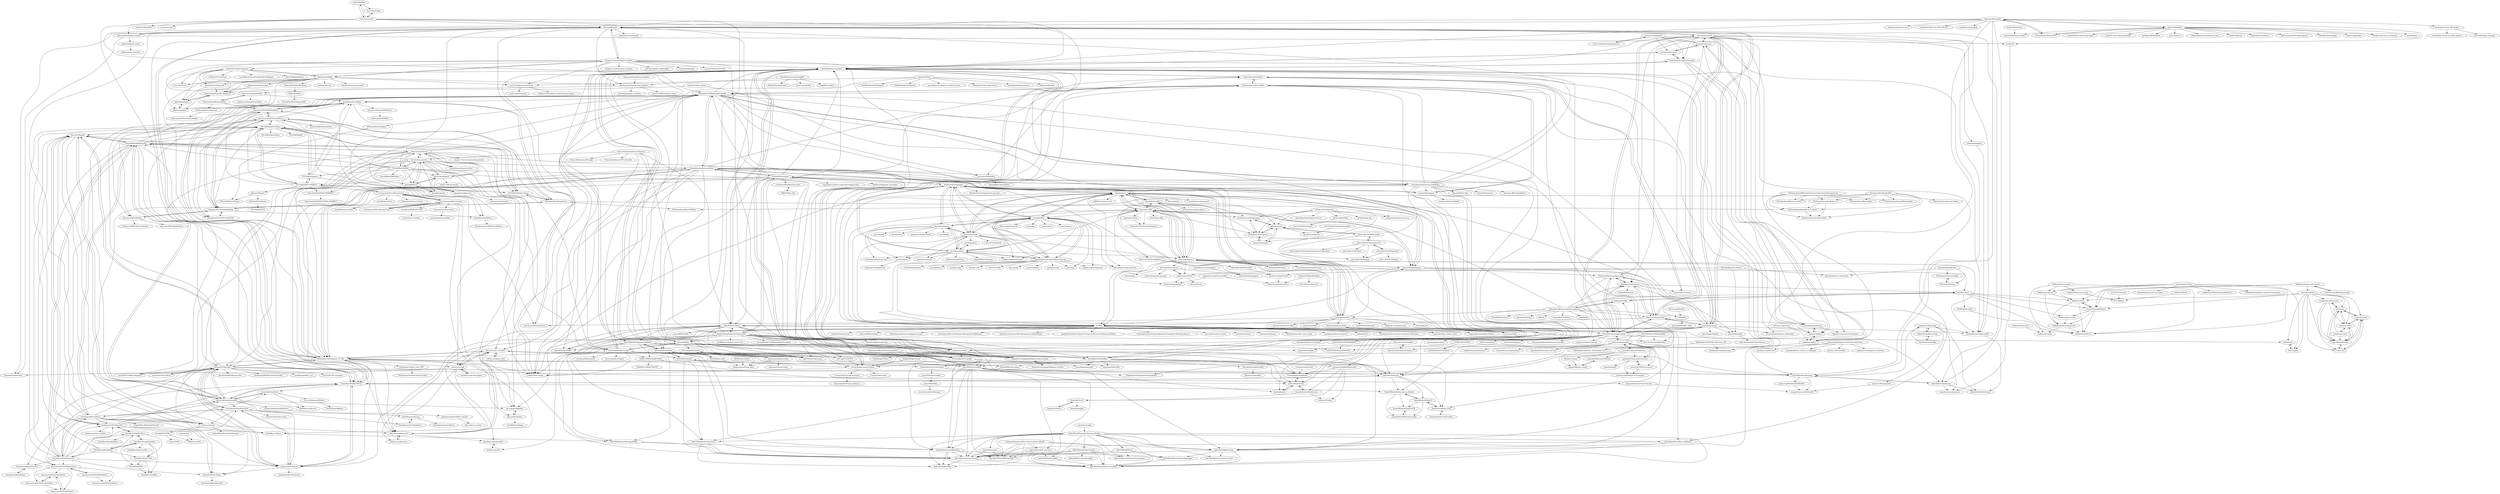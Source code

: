 digraph G {
"LyoSU/fStikBot" -> "LyoSU/quote-api"
"LyoSU/fStikBot" -> "LyoSU/quote-bot"
"Arman92/go-tdlib" -> "zelenin/go-tdlib"
"Arman92/go-tdlib" -> "xelaj/mtproto"
"Arman92/go-tdlib" -> "celestix/gotgproto"
"Arman92/go-tdlib" -> "shelomentsevd/telegramgo"
"Arman92/go-tdlib" -> "sdidyk/mtproto"
"Arman92/go-tdlib" -> "gotd/td"
"Arman92/go-tdlib" -> "savely-krasovsky/go-tdjson"
"Arman92/go-tdlib" -> "shelomentsevd/mtproto"
"pyrogram/tgcrypto" -> "pyrogram/assistant"
"pyrogram/tgcrypto" -> "nekobin/nekobin"
"pyrogram/tgcrypto" -> "usernein/pyromod"
"pyrogram/tgcrypto" -> "delivrance/plate"
"AmanoTeam/EduuRobot" -> "AmanoTeam/UserLixo"
"AmanoTeam/EduuRobot" -> "SpEcHiDe/PyroGramBot"
"AmanoTeam/EduuRobot" -> "divideprojects/Alita_Robot"
"NicoNex/echotron" -> "mymmrac/telego"
"NicoNex/echotron" -> "NicoNex/tau"
"NicoNex/echotron" -> "go-telegram/bot"
"NicoNex/echotron" -> "mr-linch/go-tg"
"NicoNex/echotron" -> "PaulSonOfLars/gotgbot"
"NicoNex/echotron" -> "OvyFlash/telegram-bot-api"
"NicoNex/echotron" -> "gopinath-langote/1build" ["e"=1]
"NicoNex/echotron" -> "mewkiz/flac" ["e"=1]
"NicoNex/echotron" -> "tucnak/telebot"
"NicoNex/echotron" -> "goyek/goyek" ["e"=1]
"cjongseok/mtproto" -> "shelomentsevd/mtproto"
"cjongseok/mtproto" -> "sdidyk/mtproto"
"PaulSonOfLars/gotgbot" -> "mymmrac/telego"
"PaulSonOfLars/gotgbot" -> "go-telegram/bot"
"PaulSonOfLars/gotgbot" -> "celestix/gotgproto"
"PaulSonOfLars/gotgbot" -> "NicoNex/echotron"
"PaulSonOfLars/gotgbot" -> "tucnak/telebot"
"PaulSonOfLars/gotgbot" -> "gotd/td"
"PaulSonOfLars/gotgbot" -> "PaulSonOfLars/tgbot"
"PaulSonOfLars/gotgbot" -> "divideprojects/Alita_Robot"
"PaulSonOfLars/gotgbot" -> "AmarnathCJD/gogram"
"PaulSonOfLars/gotgbot" -> "Lonami/grammers"
"PaulSonOfLars/gotgbot" -> "xelaj/mtproto"
"PaulSonOfLars/gotgbot" -> "go-telegram-bot-api/telegram-bot-api"
"PaulSonOfLars/gotgbot" -> "AyraHikari/EmiliaHikari"
"PaulSonOfLars/gotgbot" -> "pytgcalls/pytgcalls"
"PaulSonOfLars/gotgbot" -> "PaulSonOfLars/telegram-bot-api-spec"
"delivrance/glitchart" -> "delivrance/plate"
"DinoLeung/TeleDart" -> "i-Naji/tdlib"
"AyraHikari/EmiliaHikari" -> "SensiPeeps/skyleebot"
"AyraHikari/EmiliaHikari" -> "CustomIcon/LyndaRobot"
"AyraHikari/EmiliaHikari" -> "legenhand/Nana-Bot"
"AyraHikari/EmiliaHikari" -> "pokurt/Nana-Remix"
"AyraHikari/EmiliaHikari" -> "HarukaNetwork/HarukaX"
"AyraHikari/EmiliaHikari" -> "HitaloM/Hitsuki-Legacy"
"AyraHikari/EmiliaHikari" -> "fushinori/TheRealPhoenixBot"
"nebula-chat/telegramd" -> "teamgram/teamgram-server" ["e"=1]
"nebula-chat/telegramd" -> "aykutalparslan/Telegram-Server" ["e"=1]
"nebula-chat/telegramd" -> "nebula-chat/clients"
"nebula-chat/telegramd" -> "sdidyk/mtproto"
"nebula-chat/telegramd" -> "grishka/libtgvoip" ["e"=1]
"nebula-chat/telegramd" -> "shelomentsevd/mtproto"
"nebula-chat/telegramd" -> "cjongseok/mtproto"
"nebula-chat/telegramd" -> "shelomentsevd/telegramgo"
"alexander-akhmetov/python-telegram" -> "pylakey/aiotdlib"
"alexander-akhmetov/python-telegram" -> "pytdbot/client"
"alexander-akhmetov/python-telegram" -> "tdlib/td" ["e"=1]
"alexander-akhmetov/python-telegram" -> "LonamiWebs/Telethon" ["e"=1]
"alexander-akhmetov/python-telegram" -> "pyrogram/pyrogram" ["e"=1]
"alexander-akhmetov/python-telegram" -> "hydrogram/hydrogram"
"alexander-akhmetov/python-telegram" -> "eilvelia/tdl" ["e"=1]
"alexander-akhmetov/python-telegram" -> "zelenin/go-tdlib"
"alexander-akhmetov/python-telegram" -> "KurimuzonAkuma/pyrogram"
"alexander-akhmetov/python-telegram" -> "i-Naji/tdlib"
"alexander-akhmetov/python-telegram" -> "SlavikMIPT/tgcloud" ["e"=1]
"alexander-akhmetov/python-telegram" -> "paul-nameless/tg" ["e"=1]
"alexander-akhmetov/python-telegram" -> "Lonami/grammers"
"alexander-akhmetov/python-telegram" -> "Mayuri-Chan/pyrofork"
"HarukaNetwork/HarukaX" -> "Ryomen-Sukuna/Kai"
"peter-iakovlev/MtProtoKit" -> "peter-iakovlev/Signals"
"peter-iakovlev/MtProtoKit" -> "sdidyk/mtproto"
"peter-iakovlev/MtProtoKit" -> "peter-iakovlev/TelegramCore"
"pyrogram/assistant" -> "pyrogram/tgcrypto"
"pyrogram/assistant" -> "ColinShark/Pyrogram-Snippets"
"pyrogram/assistant" -> "SpEcHiDe/PyroGramBot"
"RaphielGang/Telegram-Paperplane" -> "SpEcHiDe/PyroGramBot"
"RaphielGang/Telegram-Paperplane" -> "SpEcHiDe/UniBorg"
"RaphielGang/Telegram-Paperplane" -> "UsergeTeam/Userge-Plugins"
"RaphielGang/Telegram-Paperplane" -> "TG-UserBot/TG-UserBot"
"RaphielGang/Telegram-Paperplane" -> "athphane/userbot"
"RaphielGang/Telegram-Paperplane" -> "kantek/kantek"
"RaphielGang/Telegram-Paperplane" -> "UsergeTeam/Userge" ["e"=1]
"RaphielGang/Telegram-Paperplane" -> "out386/aria-telegram-mirror-bot" ["e"=1]
"RaphielGang/Telegram-Paperplane" -> "AyraHikari/EmiliaHikari"
"RaphielGang/Telegram-Paperplane" -> "xditya/TeleBot"
"RaphielGang/Telegram-Paperplane" -> "AvinashReddy3108/PaperplaneExtended"
"RaphielGang/Telegram-Paperplane" -> "SpEcHiDe/PublicLeech" ["e"=1]
"RaphielGang/Telegram-Paperplane" -> "SpEcHiDe/AnyDLBot" ["e"=1]
"RaphielGang/Telegram-Paperplane" -> "TeamDerUntergang/Telegram-SedenUserBot"
"RaphielGang/Telegram-Paperplane" -> "PaulSonOfLars/tgbot"
"keshavbhatt/olivia" -> "keshavbhatt/music-radar"
"zelenin/go-tdlib" -> "Arman92/go-tdlib"
"zelenin/go-tdlib" -> "xelaj/mtproto"
"zelenin/go-tdlib" -> "gotd/td"
"zelenin/go-tdlib" -> "celestix/gotgproto"
"zelenin/go-tdlib" -> "LiloIstich123/oirGenshinImpactc"
"zelenin/go-tdlib" -> "AmarnathCJD/gogram"
"zelenin/go-tdlib" -> "LagradOst/Valox"
"zelenin/go-tdlib" -> "KaoriEl/go-tdlib"
"zelenin/go-tdlib" -> "Lonami/grammers"
"zelenin/go-tdlib" -> "shelomentsevd/mtproto"
"zelenin/go-tdlib" -> "tucnak/telebot"
"zelenin/go-tdlib" -> "shelomentsevd/telegramgo"
"kantek/kantek" -> "pokurt/Nana-Remix"
"fewensa/rtdlib" -> "fewensa/telegram-client"
"SpEcHiDe/WhatsApp-Telegram-Bridge" -> "SpEcHiDe/Media-Search-bot"
"SpEcHiDe/WhatsApp-Telegram-Bridge" -> "SpEcHiDe/telegram-bot-api"
"SpEcHiDe/WhatsApp-Telegram-Bridge" -> "SpEcHiDe/CheckRestrictionsBot"
"SpEcHiDe/WhatsApp-Telegram-Bridge" -> "SpEcHiDe/SpEcHiDe"
"SpEcHiDe/WhatsApp-Telegram-Bridge" -> "SpEcHiDe/python-aria-mirror-bot"
"SpEcHiDe/WhatsApp-Telegram-Bridge" -> "SpEcHiDe/MyFORkFOtgCallS"
"SpEcHiDe/WhatsApp-Telegram-Bridge" -> "SpEcHiDe/MTProxy"
"SpEcHiDe/WhatsApp-Telegram-Bridge" -> "SpEcHiDe/gDriveTelegramManager"
"SpEcHiDe/WhatsApp-Telegram-Bridge" -> "SpEcHiDe/ShortLinkBot"
"SpEcHiDe/WhatsApp-Telegram-Bridge" -> "SpEcHiDe/SessionMakerBot"
"SpEcHiDe/WhatsApp-Telegram-Bridge" -> "SpEcHiDe/PSonOfLars_BHMarie"
"SpEcHiDe/WhatsApp-Telegram-Bridge" -> "SpEcHiDe/hotstarsportslivestreamer"
"SpEcHiDe/WhatsApp-Telegram-Bridge" -> "SpEcHiDe/tgfilestream"
"SpEcHiDe/WhatsApp-Telegram-Bridge" -> "SpEcHiDe/scripts"
"SpEcHiDe/WhatsApp-Telegram-Bridge" -> "SpEcHiDe/APK-DeCompiler"
"TG-UserBot/TG-UserBot" -> "legenhand/Nana-Bot"
"TG-UserBot/TG-UserBot" -> "SensiPeeps/skyleebot"
"TG-UserBot/TG-UserBot" -> "SpEcHiDe/PyroGramBot"
"nebula-chat/clients" -> "iineva/tdesktop-builder"
"SpEcHiDe/UniBorg" -> "SpEcHiDe/PyroGramBot"
"SpEcHiDe/UniBorg" -> "SpEcHiDe/PublicLeech" ["e"=1]
"SpEcHiDe/UniBorg" -> "SpEcHiDe/AnyDLBot" ["e"=1]
"SpEcHiDe/UniBorg" -> "SpEcHiDe/PSonOfLars_BHMarie"
"SpEcHiDe/UniBorg" -> "SpEcHiDe/PlayAStream"
"SpEcHiDe/UniBorg" -> "UsergeTeam/Userge" ["e"=1]
"SpEcHiDe/UniBorg" -> "RaphielGang/Telegram-Paperplane"
"SpEcHiDe/UniBorg" -> "UsergeTeam/Userge-Plugins"
"SpEcHiDe/UniBorg" -> "SpEcHiDe/tgfilestream"
"SpEcHiDe/UniBorg" -> "SpEcHiDe/MyTelegramOrgRoBot"
"SpEcHiDe/UniBorg" -> "SpEcHiDe/NoPMsBot"
"SpEcHiDe/UniBorg" -> "SpEcHiDe/SessionMakerBot"
"SpEcHiDe/UniBorg" -> "SpEcHiDe/TerminalBot"
"SpEcHiDe/UniBorg" -> "SpEcHiDe/UploadGram"
"SpEcHiDe/UniBorg" -> "ravana69/PornHub"
"SpEcHiDe/PSonOfLars_BHMarie" -> "SpEcHiDe/telegram-bot-api"
"SpEcHiDe/PSonOfLars_BHMarie" -> "SpEcHiDe/CheckRestrictionsBot"
"SpEcHiDe/PSonOfLars_BHMarie" -> "SpEcHiDe/tgfilestream"
"fewensa/telegram-client" -> "fewensa/rtdlib"
"TgCatUB/catuserbot" -> "TgCatUB/nekopack"
"TgCatUB/catuserbot" -> "Jisan09/BadCat"
"TgCatUB/catuserbot" -> "TeamUltroid/Ultroid"
"TgCatUB/catuserbot" -> "UsergeTeam/Userge" ["e"=1]
"TgCatUB/catuserbot" -> "DevsExpo/FridayUserbot"
"TgCatUB/catuserbot" -> "The-HellBot/HellBot"
"TgCatUB/catuserbot" -> "Jisan09/catpack"
"TgCatUB/catuserbot" -> "deepaiims/sakkuincat"
"TgCatUB/catuserbot" -> "TheHamkerCat/Telegram_VC_Bot"
"TgCatUB/catuserbot" -> "breakdowns/slam-mirrorbot" ["e"=1]
"TgCatUB/catuserbot" -> "TeamYukki/YukkiMusicBot"
"TgCatUB/catuserbot" -> "subinps/VCPlayerBot"
"TgCatUB/catuserbot" -> "yash-dk/TorToolkit-Telegram" ["e"=1]
"TgCatUB/catuserbot" -> "AnimeKaizoku/SaitamaRobot"
"SpEcHiDe/NoPMsBot" -> "SpEcHiDe/FilesBot"
"SpEcHiDe/NoPMsBot" -> "SpEcHiDe/DeleteMessagesRoBot"
"SpEcHiDe/NoPMsBot" -> "SpEcHiDe/TerminalBot"
"SpEcHiDe/NoPMsBot" -> "SpEcHiDe/tgfilestream"
"SpEcHiDe/NoPMsBot" -> "SpEcHiDe/PyroGramBot"
"SpEcHiDe/NoPMsBot" -> "SpEcHiDe/MyTelegramOrgRoBot"
"SpEcHiDe/NoPMsBot" -> "SpEcHiDe/SessionMakerBot"
"SpEcHiDe/NoPMsBot" -> "SpEcHiDe/telegram-bot-api"
"Jisan09/BadCat" -> "Jisan09/catpack"
"Jisan09/BadCat" -> "TgCatUB/catuserbot"
"Jisan09/BadCat" -> "TgCatUB/nekopack"
"Jisan09/BadCat" -> "deepaiims/sakkuincat"
"MrMissx/UserButt" -> "adekmaulana/ProjectBish"
"Prince-Mendiratta/X-tra-Telegram" -> "Prince-Mendiratta/BotsApp" ["e"=1]
"Prince-Mendiratta/X-tra-Telegram" -> "Prince-Mendiratta/DTU-Alert-Bot"
"Prince-Mendiratta/X-tra-Telegram" -> "RaphielGang/Telegram-Paperplane"
"Prince-Mendiratta/X-tra-Telegram" -> "SpEcHiDe/UniBorg"
"Prince-Mendiratta/X-tra-Telegram" -> "xditya/TeleBot"
"Prince-Mendiratta/X-tra-Telegram" -> "TgCatUB/catuserbot"
"Prince-Mendiratta/X-tra-Telegram" -> "DevsExpo/FridayUserbot"
"athphane/userbot" -> "SpEcHiDe/PyroGramBot"
"athphane/userbot" -> "TeamDerUntergang/Telegram-SedenUserBot"
"athphane/userbot" -> "CustomIcon/LyndaRobot"
"athphane/userbot" -> "pokurt/Nana-Remix"
"athphane/userbot" -> "TG-UserBot/TG-UserBot"
"athphane/userbot" -> "AyraHikari/EmiliaHikari"
"athphane/userbot" -> "fortifying/OUBnew"
"athphane/userbot" -> "UsergeTeam/Userge-Plugins"
"MoveAngel/One4uBot" -> "mkaraniya/OpenUserBot"
"MoveAngel/One4uBot" -> "adekmaulana/ProjectBish"
"MoveAngel/One4uBot" -> "KenHV/KensurBot"
"MoveAngel/One4uBot" -> "HitaloM/Hitsuki-Legacy"
"xditya/TeleBot" -> "xditya/TelethonBot"
"xditya/TeleBot" -> "SpEcHiDe/PyroGramBot"
"xditya/TeleBot" -> "athphane/userbot"
"xditya/TeleBot" -> "TG-UserBot/TG-UserBot"
"xditya/TeleBot" -> "DevsExpo/FridayUserbot"
"xditya/TeleBot" -> "SpEcHiDe/AnyDLBot" ["e"=1]
"xditya/TeleBot" -> "MoveAngel/One4uBot"
"CustomIcon/GitGram" -> "CustomIcon/LyndaRobot"
"AnimeKaizoku/SaitamaRobot" -> "AnimeKaizoku/EnterpriseALRobot"
"AnimeKaizoku/SaitamaRobot" -> "TheHamkerCat/WilliamButcherBot"
"AnimeKaizoku/SaitamaRobot" -> "fushinori/TheRealPhoenixBot"
"AnimeKaizoku/SaitamaRobot" -> "divideprojects/Alita_Robot"
"AnimeKaizoku/SaitamaRobot" -> "PaulSonOfLars/tgbot"
"AnimeKaizoku/SaitamaRobot" -> "noob-kittu/YoneRobot"
"AnimeKaizoku/SaitamaRobot" -> "TheHamkerCat/Telegram_VC_Bot"
"AnimeKaizoku/SaitamaRobot" -> "TeamDaisyX/DaisyX"
"AnimeKaizoku/SaitamaRobot" -> "TeamDaisyX/DaisyXMusic"
"AnimeKaizoku/SaitamaRobot" -> "UsergeTeam/Userge" ["e"=1]
"AnimeKaizoku/SaitamaRobot" -> "xditya/TeleBot"
"AnimeKaizoku/SaitamaRobot" -> "subinps/MusicPlayer"
"AnimeKaizoku/SaitamaRobot" -> "callsmusic/vcpb"
"AnimeKaizoku/SaitamaRobot" -> "xditya/GroupManager"
"AnimeKaizoku/SaitamaRobot" -> "callsmusic/tgvc-userbot"
"delivrance/plate" -> "nekobin/nekobin"
"delivrance/plate" -> "pystorage/pykeyboard"
"LyoSU/quote-bot" -> "LyoSU/quote-api"
"LyoSU/quote-bot" -> "LyoSU/LyAdminBot"
"LyoSU/quote-bot" -> "LyoSU/fStikBot"
"LyoSU/quote-bot" -> "callsmusic/callsmusic2"
"LyoSU/quote-bot" -> "AyraHikari/EmiliaHikari"
"LyoSU/quote-bot" -> "MarshalX/telegram-crawler"
"LyoSU/quote-bot" -> "UsergeTeam/Userge-Plugins"
"LyoSU/quote-bot" -> "SpEcHiDe/PyroGramBot"
"LyoSU/quote-bot" -> "MarshalX/tgcalls"
"LyoSU/quote-bot" -> "mtcute/mtcute" ["e"=1]
"UsergeTeam/Userge-Plugins" -> "UsergeTeam/Userge" ["e"=1]
"UsergeTeam/Userge-Plugins" -> "UsergeTeam/Userge-Assistant"
"UsergeTeam/Userge-Plugins" -> "UsergeTeam/Loader"
"UsergeTeam/Userge-Plugins" -> "SpEcHiDe/PyroGramBot"
"Dragon-Userbot/Dragon-Userbot" -> "GeekTG/Friendly-Telegram"
"Dragon-Userbot/Dragon-Userbot" -> "Dragon-Userbot/custom_modules"
"Dragon-Userbot/Dragon-Userbot" -> "hikariatama/Hikka"
"Dragon-Userbot/Dragon-Userbot" -> "john-phonk/john_feedbackbot"
"Dragon-Userbot/Dragon-Userbot" -> "sh1tn3t/sh1t-ub"
"Dragon-Userbot/Dragon-Userbot" -> "MarshalX/tgcalls"
"Dragon-Userbot/Dragon-Userbot" -> "TeamDerUntergang/Telegram-SedenUserBot"
"Dragon-Userbot/Dragon-Userbot" -> "athphane/userbot"
"Dragon-Userbot/Dragon-Userbot" -> "rodion-gudz/telegram-bot-template"
"Dragon-Userbot/Dragon-Userbot" -> "json1c/telegram-raid-botnet"
"Dragon-Userbot/Dragon-Userbot" -> "hikariatama/ftg"
"Dragon-Userbot/Dragon-Userbot" -> "SpEcHiDe/PyroGramBot"
"Dragon-Userbot/Dragon-Userbot" -> "TG-UserBot/TG-UserBot"
"Dragon-Userbot/Dragon-Userbot" -> "userbotindo/caligo"
"Dragon-Userbot/Dragon-Userbot" -> "asteroid-den/pyrothrottle"
"marin-m/SongRec" -> "Numenorean/ShazamAPI"
"marin-m/SongRec" -> "shazamio/ShazamIO"
"marin-m/SongRec" -> "SeaDve/Mousai" ["e"=1]
"marin-m/SongRec" -> "RajSolai/TextSnatcher" ["e"=1]
"marin-m/SongRec" -> "aleksey-saenko/MusicRecognizer" ["e"=1]
"marin-m/SongRec" -> "Marekkon5/onetagger" ["e"=1]
"marin-m/SongRec" -> "dialect-app/dialect" ["e"=1]
"marin-m/SongRec" -> "keshavbhatt/music-radar"
"marin-m/SongRec" -> "libredirect/browser_extension" ["e"=1]
"marin-m/SongRec" -> "mwh/dragon" ["e"=1]
"marin-m/SongRec" -> "mendel5/alternative-front-ends" ["e"=1]
"marin-m/SongRec" -> "lyrebird-voice-changer/lyrebird" ["e"=1]
"marin-m/SongRec" -> "JonMagon/KDiskMark" ["e"=1]
"marin-m/SongRec" -> "ouch-org/ouch" ["e"=1]
"marin-m/SongRec" -> "AlekseyMartynov/shazam-for-real"
"AnimeKaizoku/EnterpriseALRobot" -> "AnimeKaizoku/SaitamaRobot"
"AnimeKaizoku/EnterpriseALRobot" -> "CustomIcon/LyndaRobot"
"AnimeKaizoku/EnterpriseALRobot" -> "Awesome-RJ/CutiepiiRobot"
"AnimeKaizoku/EnterpriseALRobot" -> "AyraHikari/EmiliaHikari"
"AnimeKaizoku/EnterpriseALRobot" -> "TheHamkerCat/WilliamButcherBot"
"AnimeKaizoku/EnterpriseALRobot" -> "divideprojects/Alita_Robot"
"AnimeKaizoku/EnterpriseALRobot" -> "pokurt/Nana-Remix"
"AnimeKaizoku/EnterpriseALRobot" -> "nero-chi/EmikoRobot"
"AnimeKaizoku/EnterpriseALRobot" -> "AmanoTeam/EduuRobot"
"AnimeKaizoku/EnterpriseALRobot" -> "NksamaX/Komi-San"
"AnimeKaizoku/EnterpriseALRobot" -> "Aryza23/SaintAries"
"AnimeKaizoku/EnterpriseALRobot" -> "SpEcHiDe/PyroGramBot"
"AnimeKaizoku/EnterpriseALRobot" -> "userbotindo/Anjani"
"AnimeKaizoku/EnterpriseALRobot" -> "kantek/kantek"
"tginfo/Telegram-Limits" -> "tginfo/sticker-importer"
"SpEcHiDe/MyTelegramOrgRoBot" -> "SpEcHiDe/FilesBot"
"SpEcHiDe/MyTelegramOrgRoBot" -> "SpEcHiDe/tgfilestream"
"SpEcHiDe/MyTelegramOrgRoBot" -> "SpEcHiDe/DeleteMessagesRoBot"
"SpEcHiDe/MyTelegramOrgRoBot" -> "SpEcHiDe/SessionMakerBot"
"SpEcHiDe/MyTelegramOrgRoBot" -> "SpEcHiDe/TerminalBot"
"SpEcHiDe/MyTelegramOrgRoBot" -> "SpEcHiDe/NoPMsBot"
"SpEcHiDe/MyTelegramOrgRoBot" -> "SpEcHiDe/Media-Search-bot"
"SpEcHiDe/MyTelegramOrgRoBot" -> "SpEcHiDe/telegram-bot-api"
"SpEcHiDe/MyTelegramOrgRoBot" -> "SpEcHiDe/PyroGramBot"
"Lonami/grammers" -> "teloxide/teloxide" ["e"=1]
"Lonami/grammers" -> "celestix/gotgproto"
"Lonami/grammers" -> "AmarnathCJD/gogram"
"Lonami/grammers" -> "xelaj/mtproto"
"Lonami/grammers" -> "PaulSonOfLars/gotgbot"
"Lonami/grammers" -> "gotd/td"
"Lonami/grammers" -> "antonio-antuan/rust-tdlib"
"Lonami/grammers" -> "ayrat555/frankenstein" ["e"=1]
"Lonami/grammers" -> "zelenin/go-tdlib"
"Lonami/grammers" -> "telegram-rs/telegram-bot" ["e"=1]
"Lonami/grammers" -> "paper-plane-developers/tdlib-rs"
"Lonami/grammers" -> "fewensa/telegram-client"
"Lonami/grammers" -> "KurimuzonAkuma/pyrogram"
"Lonami/grammers" -> "SpEcHiDe/UniBorg"
"Lonami/grammers" -> "teloxide/dptree"
"LyoSU/quote-api" -> "LyoSU/quote-bot"
"xditya/GroupManager" -> "TeamDaisyX/DaisyX"
"xditya/GroupManager" -> "LEGENDXOP/GRANDROBOT"
"xditya/GroupManager" -> "TGExplore/Marie-2.0-English"
"xditya/GroupManager" -> "Sur-vivor/CinderellaProBot"
"xditya/GroupManager" -> "athphane/userbot"
"xditya/GroupManager" -> "divideprojects/Alita_Robot"
"xditya/GroupManager" -> "AnimeKaizoku/SaitamaRobot"
"xditya/GroupManager" -> "xditya/TeleBot"
"SpEcHiDe/FilesBot" -> "SpEcHiDe/TerminalBot"
"SpEcHiDe/FilesBot" -> "SpEcHiDe/telegram-bot-api"
"SpEcHiDe/FilesBot" -> "SpEcHiDe/Media-Search-bot"
"SpEcHiDe/FilesBot" -> "SpEcHiDe/NoPMsBot"
"pystorage/pykeyboard" -> "delivrance/plate"
"pystorage/pykeyboard" -> "Ripeey/Conversation-Pyrogram"
"SpEcHiDe/PyroGramBot" -> "SpEcHiDe/UniBorg"
"SpEcHiDe/PyroGramBot" -> "AmanoTeam/EduuRobot"
"SpEcHiDe/PyroGramBot" -> "SpEcHiDe/NoPMsBot"
"SpEcHiDe/PyroGramBot" -> "athphane/userbot"
"SpEcHiDe/PyroGramBot" -> "SpEcHiDe/TerminalBot"
"SpEcHiDe/PyroGramBot" -> "UsergeTeam/Userge-Plugins"
"SpEcHiDe/PyroGramBot" -> "SpEcHiDe/PublicLeech" ["e"=1]
"SpEcHiDe/PyroGramBot" -> "SpEcHiDe/MyTelegramOrgRoBot"
"SpEcHiDe/PyroGramBot" -> "pyrogram/assistant"
"SpEcHiDe/PyroGramBot" -> "SpEcHiDe/AnyDLBot" ["e"=1]
"SpEcHiDe/PyroGramBot" -> "ColinShark/Pyrogram-Snippets"
"SpEcHiDe/PyroGramBot" -> "SpEcHiDe/PlayAStream"
"SpEcHiDe/PyroGramBot" -> "SpEcHiDe/PSonOfLars_BHMarie"
"SpEcHiDe/PyroGramBot" -> "SpEcHiDe/tgfilestream"
"SpEcHiDe/PyroGramBot" -> "SpEcHiDe/DeleteMessagesRoBot"
"KenHV/KensurBot" -> "adekmaulana/ProjectBish"
"KenHV/KensurBot" -> "MoveAngel/One4uBot"
"fushinori/TheRealPhoenixBot" -> "CustomIcon/LyndaRobot"
"fushinori/TheRealPhoenixBot" -> "AnimeKaizoku/SibylSystem"
"fushinori/TheRealPhoenixBot" -> "fushinori/Chatbot"
"fushinori/TheRealPhoenixBot" -> "Dank-del/EsseX"
"usernein/pyromod" -> "pystorage/pykeyboard"
"usernein/pyromod" -> "Mayuri-Chan/pyrofork"
"usernein/pyromod" -> "KurimuzonAkuma/pyrogram"
"usernein/pyromod" -> "pytgcalls/pytgcalls"
"usernein/pyromod" -> "TelegramPlayground/pyrogram"
"usernein/pyromod" -> "SpEcHiDe/PyroGramBot"
"usernein/pyromod" -> "pyrogram/tgcrypto"
"usernein/pyromod" -> "delivrance/plate"
"usernein/pyromod" -> "MarshalX/tgcalls"
"usernein/pyromod" -> "Ripeey/Conversation-Pyrogram"
"usernein/pyromod" -> "AnimeKaizoku/TelegramDB"
"usernein/pyromod" -> "ColinShark/Pyrogram-Snippets"
"usernein/pyromod" -> "hydrogram/hydrogram"
"usernein/pyromod" -> "subinps/tglogging"
"usernein/pyromod" -> "nekobin/nekobin"
"UsergeTeam/Userge-Assistant" -> "theuserge/TheUserge.github.io"
"DARK-COBRA/DARKCOBRA" -> "CRiMiNaL786/DESTROYX"
"DARK-COBRA/DARKCOBRA" -> "pokurt/Nana-Remix"
"ColinShark/Pyrogram-Snippets" -> "pyrogram/assistant"
"ColinShark/Pyrogram-Snippets" -> "SpEcHiDe/PyroGramBot"
"ColinShark/Pyrogram-Snippets" -> "pystorage/pykeyboard"
"ColinShark/Pyrogram-Snippets" -> "delivrance/plate"
"ColinShark/Pyrogram-Snippets" -> "nekobin/nekobin"
"TechnoAyanOfficial/TechnoAyanBOT" -> "TG-UserBot/TG-UserBot"
"DevsExpo/FridayUserbot" -> "UsergeTeam/Userge" ["e"=1]
"DevsExpo/FridayUserbot" -> "SpEcHiDe/PyroGramBot"
"DevsExpo/FridayUserbot" -> "DARK-COBRA/DARKCOBRA"
"DevsExpo/FridayUserbot" -> "TheHamkerCat/WilliamButcherBot"
"DevsExpo/FridayUserbot" -> "code-rgb/USERGE-X"
"DevsExpo/FridayUserbot" -> "UsergeTeam/Userge-Plugins"
"DevsExpo/FridayUserbot" -> "xditya/TeleBot"
"DevsExpo/FridayUserbot" -> "TG-UserBot/TG-UserBot"
"DevsExpo/FridayUserbot" -> "DevsExpo/Xtra-Plugins"
"DevsExpo/FridayUserbot" -> "SpEcHiDe/PublicLeech" ["e"=1]
"DevsExpo/FridayUserbot" -> "AyraHikari/EmiliaHikari"
"DevsExpo/FridayUserbot" -> "SpEcHiDe/UniBorg"
"DevsExpo/FridayUserbot" -> "yusufusta/WhatsAsena" ["e"=1]
"DevsExpo/FridayUserbot" -> "TheHamkerCat/Telegram_VC_Bot"
"TeamDerUntergang/Telegram-SedenUserBot" -> "TeamDerUntergang/Telegram-UserBot"
"TeamDerUntergang/Telegram-SedenUserBot" -> "AmanoTeam/EduuRobot"
"Dank-del/EsseX" -> "Dank-del/Chizuru"
"Dank-del/EsseX" -> "Dank-del/EagleX"
"nekobin/nekobin" -> "delivrance/plate"
"nekobin/nekobin" -> "pyrogram/tgcrypto"
"nekobin/nekobin" -> "TheHamkerCat/python-arq"
"SpEcHiDe/TerminalBot" -> "SpEcHiDe/FilesBot"
"SpEcHiDe/TerminalBot" -> "SpEcHiDe/MyFORkFOtgCallS"
"SpEcHiDe/TerminalBot" -> "SpEcHiDe/telegram-bot-api"
"SpEcHiDe/TerminalBot" -> "SpEcHiDe/subtle-search-er"
"SpEcHiDe/TerminalBot" -> "SpEcHiDe/tgfilestream"
"SpEcHiDe/TerminalBot" -> "SpEcHiDe/PlayAStream"
"SpEcHiDe/TerminalBot" -> "SpEcHiDe/CheckRestrictionsBot"
"SpEcHiDe/TerminalBot" -> "SpEcHiDe/Media-Search-bot"
"SpEcHiDe/TerminalBot" -> "SpEcHiDe/SessionMakerBot"
"SpEcHiDe/TerminalBot" -> "SpEcHiDe/NoPMsBot"
"AmanoTeam/UserLixo" -> "AmanoTeam/EduuRobot"
"code-rgb/USERGE-X" -> "UsergeTeam/Userge-Plugins"
"SpEcHiDe/subtle-search-er" -> "SpEcHiDe/ShortLinkBot"
"SpEcHiDe/subtle-search-er" -> "SpEcHiDe/MyFORkFOtgCallS"
"SpEcHiDe/subtle-search-er" -> "SpEcHiDe/CheckRestrictionsBot"
"SpEcHiDe/subtle-search-er" -> "SpEcHiDe/telegram-bot-api"
"mkaraniya/OpenUserBot" -> "sahyam2019/oub-remix"
"mkaraniya/OpenUserBot" -> "MoveAngel/One4uBot"
"mkaraniya/OpenUserBot" -> "adekmaulana/ProjectBish"
"SpEcHiDe/APK-DeCompiler" -> "SpEcHiDe/MyFORkFOtgCallS"
"SpEcHiDe/APK-DeCompiler" -> "SpEcHiDe/telegram-bot-api"
"SpEcHiDe/APK-DeCompiler" -> "SpEcHiDe/PyroJsonDumpBot"
"SpEcHiDe/APK-DeCompiler" -> "SpEcHiDe/CheckRestrictionsBot"
"SpEcHiDe/APK-DeCompiler" -> "SpEcHiDe/hotstarsportslivestreamer"
"SpEcHiDe/MTProxy" -> "SpEcHiDe/telegram-bot-api"
"SpEcHiDe/MTProxy" -> "SpEcHiDe/CheckRestrictionsBot"
"SpEcHiDe/MTProxy" -> "SpEcHiDe/hotstarsportslivestreamer"
"SpEcHiDe/gDriveTelegramManager" -> "SpEcHiDe/CheckRestrictionsBot"
"SpEcHiDe/tgfilestream" -> "SpEcHiDe/telegram-bot-api"
"SpEcHiDe/tgfilestream" -> "SpEcHiDe/CheckRestrictionsBot"
"SpEcHiDe/tgfilestream" -> "SpEcHiDe/python-aria-mirror-bot"
"SpEcHiDe/tgfilestream" -> "SpEcHiDe/gDriveTelegramManager"
"SpEcHiDe/ShortLinkBot" -> "SpEcHiDe/CheckRestrictionsBot"
"pokurt/Nana-Remix" -> "CustomIcon/LyndaRobot"
"pokurt/Nana-Remix" -> "kantek/kantek"
"pokurt/Nana-Remix" -> "AnimeKaizoku/SibylSystem"
"TeamDerUntergang/Telegram-UserBot" -> "TeamDerUntergang/Telegram-SedenUserBot"
"AnimeKaizoku/SibylSystem" -> "fushinori/Chatbot"
"AnimeKaizoku/SibylSystem" -> "Dank-del/EsseX"
"AnimeKaizoku/SibylSystem" -> "pokurt/Nana-Remix"
"CustomIcon/LyndaRobot" -> "pokurt/Nana-Remix"
"Dank-del/Chizuru" -> "Dank-del/EsseX"
"TgCatUB/nekopack" -> "TgCatUB/catuserbot"
"TgCatUB/nekopack" -> "TeamUltroid/Ultroid"
"TgCatUB/nekopack" -> "Jisan09/BadCat"
"TgCatUB/nekopack" -> "deepaiims/sakkuincat"
"TgCatUB/nekopack" -> "Jisan09/catpack"
"TgCatUB/nekopack" -> "sandy1709/catuserbot"
"go-telegram-bot-api/telegram-bot-api" -> "tucnak/telebot"
"go-telegram-bot-api/telegram-bot-api" -> "go-telegram/bot"
"go-telegram-bot-api/telegram-bot-api" -> "gotd/td"
"go-telegram-bot-api/telegram-bot-api" -> "jackc/pgx" ["e"=1]
"go-telegram-bot-api/telegram-bot-api" -> "PuerkitoBio/goquery" ["e"=1]
"go-telegram-bot-api/telegram-bot-api" -> "joho/godotenv" ["e"=1]
"go-telegram-bot-api/telegram-bot-api" -> "xelaj/mtproto"
"go-telegram-bot-api/telegram-bot-api" -> "AlexanderGrom/go-patterns" ["e"=1]
"go-telegram-bot-api/telegram-bot-api" -> "swaggo/swag" ["e"=1]
"go-telegram-bot-api/telegram-bot-api" -> "redis/go-redis" ["e"=1]
"go-telegram-bot-api/telegram-bot-api" -> "stretchr/testify" ["e"=1]
"go-telegram-bot-api/telegram-bot-api" -> "uber-go/zap" ["e"=1]
"go-telegram-bot-api/telegram-bot-api" -> "sirupsen/logrus" ["e"=1]
"go-telegram-bot-api/telegram-bot-api" -> "golang-migrate/migrate" ["e"=1]
"go-telegram-bot-api/telegram-bot-api" -> "golang-jwt/jwt" ["e"=1]
"IVETRI/SongPlayRoBot" -> "TamilBots/SongPlayRoBot"
"IVETRI/SongPlayRoBot" -> "lushaimusic/VCsMusicBot"
"IVETRI/SongPlayRoBot" -> "Shiv-x/VCPlayBot"
"IVETRI/SongPlayRoBot" -> "AsmSafone/RadioPlayerV3"
"IVETRI/SongPlayRoBot" -> "TamilBots/TamilVcBot"
"IVETRI/SongPlayRoBot" -> "TamilBots/TamilVcMusic"
"TeamUltroid/Ultroid" -> "TgCatUB/catuserbot"
"TeamUltroid/Ultroid" -> "TgCatUB/nekopack"
"TeamUltroid/Ultroid" -> "UsergeTeam/Userge" ["e"=1]
"TeamUltroid/Ultroid" -> "TeamYukki/YukkiMusicBot"
"TeamUltroid/Ultroid" -> "The-HellBot/HellBot"
"TeamUltroid/Ultroid" -> "anasty17/mirror-leech-telegram-bot" ["e"=1]
"TeamUltroid/Ultroid" -> "DevsExpo/FridayUserbot"
"TeamUltroid/Ultroid" -> "TheHamkerCat/WilliamButcherBot"
"TeamUltroid/Ultroid" -> "subinps/VCPlayerBot"
"TeamUltroid/Ultroid" -> "EvamariaTG/EvaMaria" ["e"=1]
"TeamUltroid/Ultroid" -> "breakdowns/slam-mirrorbot" ["e"=1]
"TeamUltroid/Ultroid" -> "TheHamkerCat/Telegram_VC_Bot"
"TeamUltroid/Ultroid" -> "Jisan09/BadCat"
"TeamUltroid/Ultroid" -> "yash-dk/TorToolkit-Telegram" ["e"=1]
"TeamUltroid/Ultroid" -> "TeamUltroid/UltroidAddons"
"AsmSafone/RadioPlayerV3" -> "AsmSafone/MusicPlayer"
"AsmSafone/RadioPlayerV3" -> "AsmSafone/VideoPlayerBot"
"AsmSafone/RadioPlayerV3" -> "Shiv-x/VCPlayBot"
"AsmSafone/RadioPlayerV3" -> "lushaimusic/VCsMusicBot"
"AsmSafone/RadioPlayerV3" -> "TeamYukki/YukkiMusicBot"
"AsmSafone/RadioPlayerV3" -> "ZauteKm/MusicPlayer"
"AsmSafone/RadioPlayerV3" -> "AnonymousR1025/FallenMusic"
"AsmSafone/RadioPlayerV3" -> "AsmSafone/RadioPlayerV2"
"AsmSafone/RadioPlayerV3" -> "subinps/VCPlayerBot"
"AsmSafone/RadioPlayerV3" -> "subinps/MusicPlayer"
"AsmSafone/RadioPlayerV3" -> "ITZ-ZAID/Zaid-Vc-Player"
"AsmSafone/RadioPlayerV3" -> "levina-lab/VeezStreamBot"
"AsmSafone/RadioPlayerV3" -> "TamilBots/TamilVcMusic"
"AsmSafone/RadioPlayerV3" -> "TeamDaisyX/DaisyXMusic"
"New-dev0/TgTwitterBot" -> "New-dev0/TgTwitterStreamer"
"New-dev0/TgTwitterBot" -> "xditya/TelethonBot"
"ULTRA-OP/ULTRA-X" -> "LEGENDXOP/LEGEND-X"
"ULTRA-OP/ULTRA-X" -> "LEGENDXOP/LEGEND-BOT"
"callsmusic/remix" -> "ArnabXD/TGVCBot"
"callsmusic/remix" -> "AnjanaMadu/VoiceChatStreamer"
"callsmusic/remix" -> "callsmusic/callsmusic2"
"tucnak/telebot" -> "go-telegram-bot-api/telegram-bot-api"
"tucnak/telebot" -> "go-telegram/bot"
"tucnak/telebot" -> "gotd/td"
"tucnak/telebot" -> "mymmrac/telego"
"tucnak/telebot" -> "xelaj/mtproto"
"tucnak/telebot" -> "PaulSonOfLars/gotgbot"
"tucnak/telebot" -> "AlexanderGrom/go-patterns" ["e"=1]
"tucnak/telebot" -> "ilyakaznacheev/cleanenv" ["e"=1]
"tucnak/telebot" -> "Masterminds/squirrel" ["e"=1]
"tucnak/telebot" -> "jackc/pgx" ["e"=1]
"tucnak/telebot" -> "NicoNex/echotron"
"tucnak/telebot" -> "rs/zerolog" ["e"=1]
"tucnak/telebot" -> "golang-migrate/migrate" ["e"=1]
"tucnak/telebot" -> "caarlos0/env" ["e"=1]
"tucnak/telebot" -> "pressly/goose" ["e"=1]
"pytgcalls/pytgcalls" -> "MarshalX/tgcalls"
"pytgcalls/pytgcalls" -> "pytgcalls/ntgcalls"
"pytgcalls/pytgcalls" -> "callsmusic/callsmusic2"
"pytgcalls/pytgcalls" -> "AnimeKaizoku/TelegramDB"
"pytgcalls/pytgcalls" -> "usernein/pyromod"
"pytgcalls/pytgcalls" -> "tgcallsjs/tgcalls"
"pytgcalls/pytgcalls" -> "Mayuri-Chan/pyrofork"
"pytgcalls/pytgcalls" -> "EverythingSuckz/tgvc-video-tests"
"pytgcalls/pytgcalls" -> "subinps/MusicPlayer"
"pytgcalls/pytgcalls" -> "SpEcHiDe/PyroGramBot"
"pytgcalls/pytgcalls" -> "jayantkageri/tgEasy"
"pytgcalls/pytgcalls" -> "AmanoTeam/EduuRobot"
"pytgcalls/pytgcalls" -> "TheHamkerCat/WilliamButcherBot"
"pytgcalls/pytgcalls" -> "celestix/gotgproto"
"pytgcalls/pytgcalls" -> "KurimuzonAkuma/pyrogram"
"gotd/td" -> "rockwoodray/-JavaScript-OpenSorce-Triangular-Arbitrage-Bot-v4" ["e"=1]
"gotd/td" -> "anil-yelken/cyber-security" ["e"=1]
"gotd/td" -> "okcashpro/okcash" ["e"=1]
"gotd/td" -> "framespot/client-py" ["e"=1]
"gotd/td" -> "BotParty/homelab_status_page" ["e"=1]
"gotd/td" -> "cryptobeast2/frontrunner2.0" ["e"=1]
"gotd/td" -> "Alkia/electra" ["e"=1]
"gotd/td" -> "FaceOnLive/Face-Liveness-Detection-SDK-Linux" ["e"=1]
"gotd/td" -> "venetisgr/space_titanic_basic" ["e"=1]
"gotd/td" -> "Sobolev5/simple-print" ["e"=1]
"gotd/td" -> "Salusec/EfficientAudit" ["e"=1]
"gotd/td" -> "blockchain-etl/awesome-bigquery-views" ["e"=1]
"gotd/td" -> "FaceOnLive/ID-Card-Passport-Recognition-SDK-Linux" ["e"=1]
"gotd/td" -> "FaceOnLive/License-Plate-Recognition-SDK-Android" ["e"=1]
"gotd/td" -> "xgxkxaxl/X-Ladon-X-Argus-X-Gorgon-X-Khronos-X-Medusa-X-Helios" ["e"=1]
"The-HellBot/HellBot" -> "ITZ-ZAID/ZAID-USERBOT"
"The-HellBot/HellBot" -> "TeamUltroid/Ultroid"
"The-HellBot/HellBot" -> "TgCatUB/catuserbot"
"The-HellBot/HellBot" -> "The-HellBot/OldPlugins"
"The-HellBot/HellBot" -> "Team-Deadly/DEADLY-SPAMBOT"
"The-HellBot/HellBot" -> "ITZ-ZAID/Telegram"
"The-HellBot/HellBot" -> "UsergeTeam/Userge" ["e"=1]
"The-HellBot/HellBot" -> "Jisan09/BadCat"
"The-HellBot/HellBot" -> "TheHamkerCat/WilliamButcherBot"
"The-HellBot/HellBot" -> "TgCatUB/nekopack"
"The-HellBot/HellBot" -> "Shiv-x/VCPlayBot"
"The-HellBot/HellBot" -> "TeamYukki/YukkiMusicBot"
"The-HellBot/HellBot" -> "AnonymousX1025/AnonXMusic"
"The-HellBot/HellBot" -> "TeamDerUntergang/Telegram-SedenUserBot"
"The-HellBot/HellBot" -> "KeinShin/Black-Lightning"
"MRK-YT/Rose-Bot" -> "Gowtham0625/Miss-Rose-Bot"
"elizhabs/TGPars" -> "Mnogoznal/web-rumk-donate"
"elizhabs/TGPars" -> "alevikpes/telegram-parser"
"elizhabs/TGPars" -> "Mnogoznal/public"
"elizhabs/TGPars" -> "json1c/telegram-raid-botnet"
"elizhabs/TGPars" -> "mjavadhpour/telegram-member-inviter"
"elizhabs/TGPars" -> "MrRizoel/RiZoeLXSpam"
"elizhabs/TGPars" -> "YouVBeenHacked/Telepars"
"elizhabs/TGPars" -> "NikolaySimakov/Shop-bot" ["e"=1]
"Shiv-x/VCPlayBot" -> "lushaimusic/VCsMusicBot"
"Shiv-x/VCPlayBot" -> "TeamDaisyX/DaisyXMusic"
"Shiv-x/VCPlayBot" -> "ITZ-ZAID/Zaid-Vc-Player"
"Shiv-x/VCPlayBot" -> "callsmusic/remix"
"Shiv-x/VCPlayBot" -> "ZauteKm/MusicPlayer"
"Shiv-x/VCPlayBot" -> "levina-lab/VeezStreamBot"
"Shiv-x/VCPlayBot" -> "TeamYukki/YukkiMusicBot"
"Team-Deadly/DEADLY-SPAMBOT" -> "Team-Deadly/DEADLY-SPAM-USERBOT"
"rking32/HelperScript" -> "UsergeTeam/Userge-Plugins"
"xelaj/mtproto" -> "gotd/td"
"xelaj/mtproto" -> "zelenin/go-tdlib"
"xelaj/mtproto" -> "Arman92/go-tdlib"
"xelaj/mtproto" -> "celestix/gotgproto"
"xelaj/mtproto" -> "AmarnathCJD/gogram"
"xelaj/mtproto" -> "tucnak/telebot"
"xelaj/mtproto" -> "go-telegram-bot-api/telegram-bot-api"
"xelaj/mtproto" -> "teamgram/teamgram-server" ["e"=1]
"xelaj/mtproto" -> "Lonami/grammers"
"xelaj/mtproto" -> "PaulSonOfLars/gotgbot"
"xelaj/mtproto" -> "9seconds/mtg" ["e"=1]
"xelaj/mtproto" -> "go-perf/awesome-go-perf" ["e"=1]
"xelaj/mtproto" -> "mymmrac/telego"
"xelaj/mtproto" -> "AlexanderGrom/go-patterns" ["e"=1]
"xelaj/mtproto" -> "alik0211/mtproto-core" ["e"=1]
"levina-lab/VeezMusic" -> "DoellBarr/solidmusic"
"levina-lab/VeezMusic" -> "levina-lab/VeezStreamBot"
"levina-lab/VeezMusic" -> "nero-chi/KennedyXMusic"
"lushaimusic/VCsMusicBot" -> "Shiv-x/VCPlayBot"
"lushaimusic/VCsMusicBot" -> "vi2k6/Music-Player"
"lushaimusic/VCsMusicBot" -> "ZauteKm/MusicPlayer"
"lushaimusic/VCsMusicBot" -> "levina-lab/VeezMusic"
"lushaimusic/VCsMusicBot" -> "TamilBots/TamilVcMusic"
"lushaimusic/VCsMusicBot" -> "lushaimusic/tgvc-userbot"
"lushaimusic/VCsMusicBot" -> "TeamDaisyX/DaisyXMusic"
"ramadhani892/RAM-UBOT" -> "vckyou/Geez-UserBot"
"TheHamkerCat/WilliamButcherBot" -> "divideprojects/Alita_Robot"
"TheHamkerCat/WilliamButcherBot" -> "TheHamkerCat/Telegram_VC_Bot"
"TheHamkerCat/WilliamButcherBot" -> "TeamDaisyX/DaisyX"
"TheHamkerCat/WilliamButcherBot" -> "AnimeKaizoku/EnterpriseALRobot"
"TheHamkerCat/WilliamButcherBot" -> "UsergeTeam/Userge" ["e"=1]
"TheHamkerCat/WilliamButcherBot" -> "AshokShau/ExonRobot"
"TheHamkerCat/WilliamButcherBot" -> "SpEcHiDe/PyroGramBot"
"TheHamkerCat/WilliamButcherBot" -> "noob-kittu/YoneRobot"
"TheHamkerCat/WilliamButcherBot" -> "userbotindo/Anjani"
"TheHamkerCat/WilliamButcherBot" -> "AmanoTeam/EduuRobot"
"TheHamkerCat/WilliamButcherBot" -> "TheHamkerCat/SpamProtectionRobot"
"TheHamkerCat/WilliamButcherBot" -> "nero-chi/EmikoRobot"
"TheHamkerCat/WilliamButcherBot" -> "AnimeKaizoku/SaitamaRobot"
"TheHamkerCat/WilliamButcherBot" -> "TheHamkerCat/LunaChatBot"
"TheHamkerCat/WilliamButcherBot" -> "TeamDaisyX/DaisyXMusic"
"GeekTG/Friendly-Telegram" -> "GeekTG/FTG-Modules"
"GeekTG/Friendly-Telegram" -> "MoriSummerz/ftg-mods"
"GeekTG/Friendly-Telegram" -> "hikariatama/host"
"GeekTG/Friendly-Telegram" -> "hikariatama/Hikka"
"GeekTG/Friendly-Telegram" -> "hikariatama/Friendly-Telegram"
"GeekTG/Friendly-Telegram" -> "hikariatama/ftg"
"GeekTG/Friendly-Telegram" -> "LaciaMemeFrame/FeedbackBot-Telegram"
"GeekTG/Friendly-Telegram" -> "D4n13l3k00/tapkofon"
"mrismanaziz/Man-Userbot" -> "mrismanaziz/PyroMan-Userbot"
"mrismanaziz/Man-Userbot" -> "mrismanaziz/File-Sharing-Man"
"mrismanaziz/Man-Userbot" -> "nero-chi/EmikoRobot"
"mrismanaziz/Man-Userbot" -> "mrismanaziz/Music-Man"
"mrismanaziz/Man-Userbot" -> "Skyzu/SkyzuRobot"
"mrismanaziz/Man-Userbot" -> "ramadhani892/RAM-UBOT"
"mrismanaziz/Man-Userbot" -> "ITZ-ZAID/ZAID-USERBOT"
"mrismanaziz/Man-Userbot" -> "AyiinXd/Ayiin-Userbot"
"callsmusic/tgmusicbot" -> "callsmusic/tgvc-userbot"
"TeamDaisyX/DaisyXMusic" -> "TeamDaisyX/DaisyX"
"TeamDaisyX/DaisyXMusic" -> "subinps/MusicPlayer"
"TeamDaisyX/DaisyXMusic" -> "TeamOfDaisyX/daisyxmusic-deleted"
"TeamDaisyX/DaisyXMusic" -> "levina-lab/VeezMusic"
"TeamDaisyX/DaisyXMusic" -> "Shiv-x/VCPlayBot"
"TeamDaisyX/DaisyXMusic" -> "TheHamkerCat/Telegram_VC_Bot"
"TeamDaisyX/DaisyXMusic" -> "levina-lab/VeezStreamBot"
"Gowtham0625/Miss-Rose-Bot" -> "MRK-YT/Rose-Bot"
"TeamDaisyX/DaisyX" -> "TeamOfDaisyX/DaisyX"
"TeamDaisyX/DaisyX" -> "TeamDaisyX/DaisyXMusic"
"TeamDaisyX/DaisyX" -> "TeamDaisyX/Daisy-OLD"
"TeamDaisyX/DaisyX" -> "TeamOfDaisyX/daisyxmusic-deleted"
"TeamDaisyX/DaisyX" -> "callsmusic/tgvc-userbot"
"TheHamkerCat/Telegram_VC_Bot" -> "TheHamkerCat/WilliamButcherBot"
"TheHamkerCat/Telegram_VC_Bot" -> "callsmusic/tgvc-userbot"
"TheHamkerCat/Telegram_VC_Bot" -> "TeamDaisyX/DaisyXMusic"
"TheHamkerCat/Telegram_VC_Bot" -> "callsmusic/callsmusic2"
"TheHamkerCat/Telegram_VC_Bot" -> "TeamDaisyX/DaisyX"
"TheHamkerCat/Telegram_VC_Bot" -> "subinps/VCPlayerBot"
"TheHamkerCat/Telegram_VC_Bot" -> "callsmusic/vcpb"
"TheHamkerCat/Telegram_VC_Bot" -> "vi2k6/Music-Player"
"TheHamkerCat/Telegram_VC_Bot" -> "MarshalX/tgcalls"
"TheHamkerCat/Telegram_VC_Bot" -> "SpEcHiDe/PyroGramBot"
"TheHamkerCat/Telegram_VC_Bot" -> "TheHamkerCat/LunaChatBot"
"TheHamkerCat/Telegram_VC_Bot" -> "subinps/MusicPlayer"
"TheHamkerCat/Telegram_VC_Bot" -> "AnimeKaizoku/SaitamaRobot"
"TheHamkerCat/Telegram_VC_Bot" -> "UsergeTeam/Userge" ["e"=1]
"TheHamkerCat/Telegram_VC_Bot" -> "TheHamkerCat/Get_Free_VPS"
"noob-kittu/YoneRobot" -> "HuntingBots/AsunaRobot"
"MarshalX/tgcalls" -> "pytgcalls/pytgcalls"
"MarshalX/tgcalls" -> "callsmusic/callsmusic2"
"MarshalX/tgcalls" -> "tgcalls/awesome-tgcalls"
"MarshalX/tgcalls" -> "callsmusic/tgvc-userbot"
"MarshalX/tgcalls" -> "TheHamkerCat/Telegram_VC_Bot"
"MarshalX/tgcalls" -> "TheHamkerCat/WilliamButcherBot"
"MarshalX/tgcalls" -> "MarshalX/telegram-crawler"
"MarshalX/tgcalls" -> "code-rgb/USERGE-X"
"MarshalX/tgcalls" -> "usernein/pyromod"
"MarshalX/tgcalls" -> "MarshalX/tgcalls-beta"
"MarshalX/tgcalls" -> "SpEcHiDe/PlayAStream"
"MarshalX/tgcalls" -> "SpEcHiDe/UploadGram"
"MarshalX/tgcalls" -> "callsmusic/remix"
"MarshalX/tgcalls" -> "Dragon-Userbot/Dragon-Userbot"
"MarshalX/tgcalls" -> "callsmusic/vcpb"
"mymmrac/telego" -> "go-telegram/bot"
"mymmrac/telego" -> "NicoNex/echotron"
"mymmrac/telego" -> "PaulSonOfLars/gotgbot"
"mymmrac/telego" -> "tucnak/telebot"
"mymmrac/telego" -> "mr-linch/go-tg"
"mymmrac/telego" -> "gotd/td"
"mymmrac/telego" -> "AmarnathCJD/gogram"
"mymmrac/telego" -> "go-telegram-bot-api/telegram-bot-api"
"mymmrac/telego" -> "celestix/gotgproto"
"mymmrac/telego" -> "go-telegram/ui"
"mymmrac/telego" -> "xelaj/mtproto"
"mymmrac/telego" -> "xssnick/tonutils-go" ["e"=1]
"mymmrac/telego" -> "SevereCloud/vksdk" ["e"=1]
"mymmrac/telego" -> "ilyakaznacheev/cleanenv" ["e"=1]
"mymmrac/telego" -> "zelenin/go-tdlib"
"MarshalX/telegram-crawler" -> "MarshalX/tgcalls"
"MarshalX/telegram-crawler" -> "MarshalX/tgcalls-beta"
"MarshalX/telegram-crawler" -> "tginfo/Telegram-Limits"
"MarshalX/telegram-crawler" -> "AnimeKaizoku/TelegramDB"
"TamilBots/SongPlayRoBot" -> "TamilBots/TamilVcBot"
"TamilBots/SongPlayRoBot" -> "TamilBots/TamilVcMusic"
"TamilBots/SongPlayRoBot" -> "IVETRI/SongPlayRoBot"
"TamilBots/SongPlayRoBot" -> "TamilBots/TamilBot"
"TamilBots/SongPlayRoBot" -> "IVETRI/TamilBot"
"TamilBots/SongPlayRoBot" -> "TamilBots/TamilUserBot"
"divideprojects/Alita_Robot" -> "TheHamkerCat/WilliamButcherBot"
"divideprojects/Alita_Robot" -> "AmanoTeam/EduuRobot"
"divideprojects/Alita_Robot" -> "userbotindo/Anjani"
"divideprojects/Alita_Robot" -> "Sur-vivor/CinderellaProBot"
"divideprojects/Alita_Robot" -> "TeamDaisyX/DaisyX"
"divideprojects/Alita_Robot" -> "noob-kittu/YoneRobot"
"shazamio/ShazamIO" -> "Numenorean/ShazamAPI"
"shazamio/ShazamIO" -> "marin-m/SongRec"
"shazamio/ShazamIO" -> "iytdl/iytdl"
"shazamio/ShazamIO" -> "MarshalX/tgcalls"
"shazamio/ShazamIO" -> "SpEcHiDe/PlayAStream"
"shazamio/ShazamIO" -> "SpEcHiDe/UploadGram"
"shazamio/ShazamIO" -> "acrcloud/acrcloud_sdk_python"
"shazamio/ShazamIO" -> "EverythingSuckz/tgvc-video-tests"
"shazamio/ShazamIO" -> "SpEcHiDe/PyroGramBot"
"shazamio/ShazamIO" -> "shazamio/shazamio-core"
"shazamio/ShazamIO" -> "CrazyBotsz/Adv-Auto-Filter-Bot-V2" ["e"=1]
"shazamio/ShazamIO" -> "SpEcHiDe/PublicLeech" ["e"=1]
"shazamio/ShazamIO" -> "eyaadh/mveargasmdj"
"TeamUltroid/UltroidAddons" -> "iAkashPattnaik/UltroidCli"
"TeamUltroid/UltroidAddons" -> "TeamUltroid/pyUltroid"
"callsmusic/callsmusic" -> "callsmusic/callsmusic2"
"mrismanaziz/File-Sharing-Man" -> "mrismanaziz/Man-Userbot"
"mrismanaziz/File-Sharing-Man" -> "mrismanaziz/PyroMan-Userbot"
"SpEcHiDe/DeleteMessagesRoBot" -> "SpEcHiDe/SessionMakerBot"
"SpEcHiDe/DeleteMessagesRoBot" -> "SpEcHiDe/telegram-bot-api"
"TeamOfDaisyX/DaisyX" -> "TeamOfDaisyX/daisyxmusic-deleted"
"TeamOfDaisyX/DaisyX" -> "TeamOfDaisyX/VirtualUserBot"
"TeamOfDaisyX/DaisyX" -> "TeamOfDaisyX/DaisyX-PTB"
"TeamOfDaisyX/DaisyX" -> "TeamDaisyX/Daisy-OLD"
"userbotindo/Anjani" -> "userbotindo/UserIndoBot"
"userbotindo/Anjani" -> "divideprojects/Alita_Robot"
"AsmSafone/RadioPlayerV2" -> "AsmSafone/RadioPlayer"
"ArnabXD/TGVCBot" -> "XDBots/LazyBot"
"ArnabXD/TGVCBot" -> "xditya/VCBot"
"subinps/MusicPlayer" -> "subinps/VCPlayerBot"
"subinps/MusicPlayer" -> "TeamDaisyX/DaisyXMusic"
"subinps/MusicPlayer" -> "subinps/Media-Search-bot" ["e"=1]
"subinps/MusicPlayer" -> "ZauteKm/MusicPlayer"
"subinps/MusicPlayer" -> "AsmSafone/VideoPlayerBot"
"vi2k6/Music-Player" -> "SpEcHiDe/DeleteMessagesRoBot"
"Jisan09/catpack" -> "Jisan09/BadCat"
"Numenorean/ShazamAPI" -> "shazamio/ShazamIO"
"Numenorean/ShazamAPI" -> "marin-m/SongRec"
"TheHamkerCat/LunaChatBot" -> "TheHamkerCat/SpamProtectionRobot"
"TheHamkerCat/LunaChatBot" -> "axrav/VideoStreamBot"
"callsmusic/vcpb" -> "callsmusic/callsmusic2"
"callsmusic/vcpb" -> "k4rd0x1/vcpb-zeet-deploy"
"callsmusic/vcpb" -> "tgcallsjs/LemonJamsBot"
"callsmusic/vcpb" -> "callsmusic/tgvc-userbot"
"callsmusic/vcpb" -> "MarshalX/tgcalls-beta"
"callsmusic/callsmusic2" -> "tgcallsjs/LemonJamsBot"
"callsmusic/callsmusic2" -> "callsmusic/callsmusic"
"callsmusic/callsmusic2" -> "callsmusic/tgvc-userbot"
"Mr-Dark-Prince/MashaRoBot" -> "TeamDaisyX/Daisy-OLD"
"Mr-Dark-Prince/MashaRoBot" -> "TeamOfDaisyX/daisyxmusic-deleted"
"Mr-Dark-Prince/MashaRoBot" -> "Sur-vivor/CinderellaProBot"
"LEGENDXOP/GRANDROBOT" -> "LEGENDXOP/LEGEND-BOT"
"TelegramPlayground/Free-Movie-Series-DB-API" -> "SpEcHiDe/tgfilestream"
"TelegramPlayground/Free-Movie-Series-DB-API" -> "SpEcHiDe/MyFORkFOtgCallS"
"TelegramPlayground/Free-Movie-Series-DB-API" -> "SpEcHiDe/subtle-search-er"
"TelegramPlayground/Free-Movie-Series-DB-API" -> "SpEcHiDe/CheckRestrictionsBot"
"TelegramPlayground/Free-Movie-Series-DB-API" -> "SpEcHiDe/SpEcHiDe"
"TelegramPlayground/Free-Movie-Series-DB-API" -> "SpEcHiDe/telegram-bot-api"
"iAkashPattnaik/UltroidCli" -> "TeamUltroid/pyUltroid"
"mrismanaziz/Music-Man" -> "mrismanaziz/Scrap-Man"
"KeinShin/Black-Lightning" -> "LEGENDXOP/LEGEND-BOT"
"KeinShin/Black-Lightning" -> "DARK-COBRA/DARKCOBRA"
"callsmusic/tgvc-userbot" -> "callsmusic/callsmusic2"
"callsmusic/tgvc-userbot" -> "callsmusic/tgmusicbot"
"callsmusic/tgvc-userbot" -> "callsmusic/callsmusic"
"callsmusic/tgvc-userbot" -> "TeamDaisyX/DaisyX"
"callsmusic/tgvc-userbot" -> "callsmusic/vcpb"
"callsmusic/tgvc-userbot" -> "TheHamkerCat/Telegram_VC_Bot"
"callsmusic/tgvc-userbot" -> "TeamDaisyX/Daisy-OLD"
"callsmusic/tgvc-userbot" -> "SpEcHiDe/PlayAStream"
"TeamRexoma/Innexia" -> "TeamRexoma/VcVideoPlayer"
"TeamRexoma/Innexia" -> "DarkCybers/InnexiaMusic"
"New-dev0/TgTwitterStreamer" -> "New-dev0/TgTwitterBot"
"pylakey/aiotdlib" -> "pytdbot/client"
"pylakey/aiotdlib" -> "alexander-akhmetov/python-telegram"
"TamilBots/TamilVcBot" -> "IVETRI/TamilBot"
"TamilBots/TamilVcBot" -> "TamilBots/TamilBot"
"ZauteKm/MusicPlayer" -> "kshubham506/vcplayerbot"
"Roker2/BookAboutBuilding" -> "PBModular/bot"
"nero-chi/KennedyXMusic" -> "FeriEXP/JisooXRobot"
"AsmSafone/RadioPlayer" -> "AsmSafone/RadioPlayerV2"
"celestix/AccountGeneratorBot" -> "celestix/telegraph-go"
"celestix/AccountGeneratorBot" -> "TeamUltroid/Ultroid-Docs"
"TheHamkerCat/NSFW_Detection_API" -> "TheHamkerCat/python-arq"
"TheHamkerCat/NSFW_Detection_API" -> "TheHamkerCat/Music_Downloader_CLI"
"tgcallsjs/LemonJamsBot" -> "tgcallsjs/tgcalls"
"sdidyk/mtproto" -> "shelomentsevd/telegramgo"
"sdidyk/mtproto" -> "shelomentsevd/mtproto"
"sdidyk/mtproto" -> "cjongseok/mtproto"
"sdidyk/mtproto" -> "peter-iakovlev/MtProtoKit"
"sdidyk/mtproto" -> "JuanPotato/mtproto"
"iytdl/iytdl" -> "arunpt/primeuploads-py"
"poping520/decrypt-tdbinlog" -> "lplpqq/tdbinlog_reader"
"SpEcHiDe/UploadGram" -> "SpEcHiDe/PlayAStream"
"SpEcHiDe/UploadGram" -> "arunpt/primeuploads-py"
"SpEcHiDe/UploadGram" -> "SpEcHiDe/PublicStream"
"TeamUltroid/pyUltroid" -> "TeamUltroid/Ultroid-Docs"
"TheHamkerCat/Get_Free_VPS" -> "TheHamkerCat/GdriveSearcherBot"
"tgcallsjs/tgcalls" -> "tgcallsjs/LemonJamsBot"
"IVETRI/TamilBot" -> "TamilBots/TamilBot"
"SpEcHiDe/SessionMakerBot" -> "SpEcHiDe/telegram-bot-api"
"SpEcHiDe/SessionMakerBot" -> "SpEcHiDe/MyFORkFOtgCallS"
"SpEcHiDe/SessionMakerBot" -> "SpEcHiDe/CheckRestrictionsBot"
"SpEcHiDe/SessionMakerBot" -> "SpEcHiDe/gDriveTelegramManager"
"SpEcHiDe/SessionMakerBot" -> "SpEcHiDe/SpEcHiDe"
"SpEcHiDe/telegram-bot-api" -> "SpEcHiDe/SpEcHiDe"
"SpEcHiDe/telegram-bot-api" -> "SpEcHiDe/CheckRestrictionsBot"
"SpEcHiDe/Media-Search-bot" -> "SpEcHiDe/telegram-bot-api"
"SpEcHiDe/Media-Search-bot" -> "SpEcHiDe/SpEcHiDe"
"antonio-antuan/rust-tdlib" -> "paper-plane-developers/tdlib-rs"
"1Danish-00/HtmlWebShot" -> "New-dev0/profile-cards"
"1Danish-00/HtmlWebShot" -> "TeamUltroid/Ultroid-Docs"
"k4rd0x1/vcpb-zeet-deploy" -> "callsmusic/vcpb"
"SpEcHiDe/scripts" -> "SpEcHiDe/MyFORkFOtgCallS"
"SpEcHiDe/scripts" -> "SpEcHiDe/telegram-bot-api"
"TeamOfDaisyX/daisyxmusic-deleted" -> "TeamOfDaisyX/VirtualUserBot"
"TeamOfDaisyX/daisyxmusic-deleted" -> "TeamOfDaisyX/DaisyX"
"TeamOfDaisyX/daisyxmusic-deleted" -> "TeamOfDaisyX/DaisyX-PTB"
"TeamDaisyX/Daisy-OLD" -> "TeamOfDaisyX/DaisyX"
"TeamDaisyX/Daisy-OLD" -> "TeamDaisyX/VirtualUserbot"
"TeamOfDaisyX/DaisyX-PTB" -> "TeamOfDaisyX/VirtualUserBot"
"TeamOfDaisyX/VirtualUserBot" -> "TeamOfDaisyX/DaisyX-PTB"
"TeamDaisyX/VirtualUserbot" -> "TeamDaisyX/Daisy-OLD"
"levina-lab/VeezStreamBot" -> "levina-lab/VeezMusic"
"levina-lab/VeezStreamBot" -> "TeamYukki/YukkiMusicBot"
"levina-lab/VeezStreamBot" -> "TeamDaisyX/DaisyXMusic"
"levina-lab/VeezStreamBot" -> "nero-chi/EmikoRobot"
"levina-lab/VeezStreamBot" -> "DoellBarr/solidmusic"
"levina-lab/VeezStreamBot" -> "AsmSafone/VideoPlayerBot"
"levina-lab/VeezStreamBot" -> "subinps/VCPlayerBot"
"levina-lab/VeezStreamBot" -> "Shiv-x/VCPlayBot"
"levina-lab/VeezStreamBot" -> "muhammadrizky16/KyyMusic"
"levina-lab/VeezStreamBot" -> "subinps/MusicPlayer"
"levina-lab/VeezStreamBot" -> "TheHamkerCat/WilliamButcherBot"
"TeamYukki/YukkiMusicBot" -> "levina-lab/VeezStreamBot"
"TeamYukki/YukkiMusicBot" -> "AsmSafone/MusicPlayer"
"TeamYukki/YukkiMusicBot" -> "Shiv-x/VCPlayBot"
"TeamYukki/YukkiMusicBot" -> "ITZ-ZAID/Zaid-Vc-Player"
"TeamYukki/YukkiMusicBot" -> "AnonymousX1025/AnonXMusic"
"TeamYukki/YukkiMusicBot" -> "TheHamkerCat/WilliamButcherBot"
"TeamYukki/YukkiMusicBot" -> "AsmSafone/RadioPlayerV3"
"TeamYukki/YukkiMusicBot" -> "subinps/VCPlayerBot"
"TeamYukki/YukkiMusicBot" -> "TeamUltroid/Ultroid"
"TeamYukki/YukkiMusicBot" -> "nero-chi/EmikoRobot"
"TeamYukki/YukkiMusicBot" -> "TeamDaisyX/DaisyXMusic"
"TeamYukki/YukkiMusicBot" -> "ITZ-ZAID/Telethon-Music"
"TeamYukki/YukkiMusicBot" -> "TheHamkerCat/Telegram_VC_Bot"
"TeamYukki/YukkiMusicBot" -> "AnonymousR1025/FallenMusic"
"TeamYukki/YukkiMusicBot" -> "lushaimusic/VCsMusicBot"
"go-telegram/bot" -> "go-telegram/ui"
"go-telegram/bot" -> "mymmrac/telego"
"go-telegram/bot" -> "tucnak/telebot"
"go-telegram/bot" -> "PaulSonOfLars/gotgbot"
"go-telegram/bot" -> "go-telegram-bot-api/telegram-bot-api"
"go-telegram/bot" -> "NicoNex/echotron"
"go-telegram/bot" -> "gotd/td"
"go-telegram/bot" -> "OvyFlash/telegram-bot-api"
"go-telegram/bot" -> "xssnick/tonutils-go" ["e"=1]
"go-telegram/bot" -> "mr-linch/go-tg"
"go-telegram/bot" -> "ilyakaznacheev/cleanenv" ["e"=1]
"go-telegram/bot" -> "zelenin/go-tdlib"
"go-telegram/bot" -> "gagliardetto/solana-go" ["e"=1]
"go-telegram/bot" -> "celestix/gotgproto"
"go-telegram/bot" -> "rabbitmq/amqp091-go" ["e"=1]
"AnonymousR1025/FallenMusic" -> "AnonymousR1025/FallenRobot"
"AnonymousR1025/FallenMusic" -> "AnonymousR1025/AnonXMusic"
"AnonymousR1025/FallenMusic" -> "AnonymousR1025/AnonMusic"
"AnonymousR1025/FallenMusic" -> "AnonymousR1025/GitGram"
"AnonymousR1025/FallenMusic" -> "AnonymousR1025/StringGenBot"
"deepaiims/sakkuincat" -> "ashty-drone/nekopack"
"TamilBots/TamilVcMusic" -> "TamilBots/TamiliniMusic"
"TamilBots/TamilVcMusic" -> "TamilBots/SongPlayRoBot"
"TamilBots/TamilVcMusic" -> "TamilBots/TamilVcBot"
"TamilBots/TamilVcMusic" -> "lushaimusic/VCsMusicBot"
"AsmSafone/MusicPlayer" -> "AsmSafone/RadioPlayerV3"
"AsmSafone/MusicPlayer" -> "AsmSafone/VideoPlayerBot"
"AsmSafone/MusicPlayer" -> "ZauteKm/MusicPlayer"
"AsmSafone/MusicPlayer" -> "AnonymousR1025/FallenMusic"
"AsmSafone/MusicPlayer" -> "TeamYukki/YukkiMusicBot"
"AsmSafone/MusicPlayer" -> "subinps/MusicPlayer"
"AsmSafone/MusicPlayer" -> "subinps/VCPlayerBot"
"AsmSafone/MusicPlayer" -> "ITZ-ZAID/Zaid-Vc-Player"
"AsmSafone/MusicPlayer" -> "Shiv-x/VCPlayBot"
"AsmSafone/MusicPlayer" -> "lushaimusic/VCsMusicBot"
"AsmSafone/MusicPlayer" -> "AsmSafone/RadioPlayerV2"
"AsmSafone/MusicPlayer" -> "vi2k6/Music-Player"
"AsmSafone/MusicPlayer" -> "EsportMusicX/SmokerMusicX"
"AsmSafone/MusicPlayer" -> "levina-lab/VeezStreamBot"
"AsmSafone/MusicPlayer" -> "callsmusic/remix"
"hikariatama/Hikka" -> "GeekTG/Friendly-Telegram"
"hikariatama/Hikka" -> "coddrago/Heroku"
"hikariatama/Hikka" -> "Dragon-Userbot/Dragon-Userbot"
"hikariatama/Hikka" -> "hikariatama/hikariatama"
"hikariatama/Hikka" -> "hikariatama/ftg"
"hikariatama/Hikka" -> "rodion-gudz/telegram-bot-template"
"hikariatama/Hikka" -> "hikariatama/host"
"hikariatama/Hikka" -> "MoriSummerz/ftg-mods"
"hikariatama/Hikka" -> "AmoreForever/amoremods"
"hikariatama/Hikka" -> "json1c/telegram-raid-botnet"
"hikariatama/Hikka" -> "hikariatama/Friendly-Telegram"
"hikariatama/Hikka" -> "Roker2/BookAboutBuilding"
"hikariatama/Hikka" -> "sh1tn3t/sh1t-ub"
"muhammadrizky16/KyyMusic" -> "muhammadrizky16/Kyy-Userbot"
"Gojo-Bots/Gojo_Satoru" -> "userbotindo/Anjani"
"Gojo-Bots/Gojo_Satoru" -> "Infamous-Hydra/YaeMiko"
"AmarnathCJD/gogram" -> "celestix/gotgproto"
"AmarnathCJD/gogram" -> "gotd/td"
"AmarnathCJD/gogram" -> "xelaj/mtproto"
"AmarnathCJD/gogram" -> "TelegramPlayground/pyrogram"
"AmarnathCJD/gogram" -> "pytdbot/client"
"AmarnathCJD/gogram" -> "GigaUserbot/GIGA"
"AmarnathCJD/gogram" -> "hydrogram/hydrogram"
"AmarnathCJD/gogram" -> "zelenin/go-tdlib"
"subinps/VCPlayerBot" -> "subinps/MusicPlayer"
"subinps/VCPlayerBot" -> "AsmSafone/VideoPlayerBot"
"subinps/VCPlayerBot" -> "EvamariaTG/EvaMaria" ["e"=1]
"subinps/VCPlayerBot" -> "subinps/Inline-YouTube-Trim-Bot"
"subinps/VCPlayerBot" -> "TheHamkerCat/Telegram_VC_Bot"
"subinps/VCPlayerBot" -> "AbirHasan2005/Rename-Bot" ["e"=1]
"subinps/VCPlayerBot" -> "callsmusic/remix"
"subinps/VCPlayerBot" -> "AbirHasan2005/PyroFilesStoreBot" ["e"=1]
"subinps/VCPlayerBot" -> "TheHamkerCat/WilliamButcherBot"
"subinps/VCPlayerBot" -> "levina-lab/VeezStreamBot"
"subinps/VCPlayerBot" -> "SpEcHiDe/PlayAStream"
"subinps/VCPlayerBot" -> "yash-dk/TorToolkit-Telegram" ["e"=1]
"subinps/VCPlayerBot" -> "eyaadh/megadlbot_oss" ["e"=1]
"subinps/VCPlayerBot" -> "X-Gorn/X-URL-Uploader" ["e"=1]
"subinps/VCPlayerBot" -> "TeamDaisyX/DaisyX"
"TelegramPlayground/pyrogram" -> "Mayuri-Chan/pyrofork"
"TelegramPlayground/pyrogram" -> "KurimuzonAkuma/pyrogram"
"TelegramPlayground/pyrogram" -> "hydrogram/hydrogram"
"TelegramPlayground/pyrogram" -> "eyMarv/pyroblack"
"ITZ-ZAID/Telegram" -> "ITZ-ZAID/Telethon-Music"
"ITZ-ZAID/Telegram" -> "ITZ-ZAID/Zaid-Vc-Player"
"ITZ-ZAID/Telegram" -> "ITZ-ZAID/ZAID-USERBOT"
"ITZ-ZAID/Telegram" -> "AnonymousX1025/FallenRobot"
"ITZ-ZAID/Telegram" -> "AshokShau/ExonRobot"
"AnonymousR1025/GitGram" -> "AnonymousR1025/AnonMusic"
"AnonymousR1025/FallenRobot" -> "AnonymousR1025/FallenMusic"
"AnonymousR1025/FallenRobot" -> "AnonymousR1025/AnonXMusic"
"Awesome-Prince/NekoRobot-3" -> "ArshCypherZ/HWBot"
"nero-chi/EmikoRobot" -> "Skyzu/SkyzuRobot"
"ITZ-ZAID/Zaid-Vc-Player" -> "ITZ-ZAID/Telethon-Music"
"ITZ-ZAID/Zaid-Vc-Player" -> "ITZ-ZAID/ZAID-USERBOT"
"ITZ-ZAID/Zaid-Vc-Player" -> "AnonymousX1025/AnonXMusic"
"ITZ-ZAID/Zaid-Vc-Player" -> "ITZ-ZAID/Video-Player"
"ITZ-ZAID/Zaid-Vc-Player" -> "AnonymousX1025/FallenMusic"
"ITZ-ZAID/Zaid-Vc-Player" -> "Shiv-x/VCPlayBot"
"ITZ-ZAID/Zaid-Vc-Player" -> "ITZ-ZAID/Banall"
"ITZ-ZAID/Zaid-Vc-Player" -> "TheTeamAlexa/AlexaMusic"
"ITZ-ZAID/Zaid-Vc-Player" -> "ITZ-ZAID/Telegram"
"axrav/VideoStreamBot" -> "axrav/WebSSBot"
"yasirarism/MissKatyPyro" -> "AshokShau/ExonRobot"
"subinps/tglogging" -> "AnimeKaizoku/TelegramDB"
"celestix/gotgproto" -> "AmarnathCJD/gogram"
"celestix/gotgproto" -> "GigaUserbot/GIGA"
"celestix/gotgproto" -> "celestix/telegraph-go"
"celestix/gotgproto" -> "ferrisgram/ferrisgram"
"celestix/gotgproto" -> "gotd/td"
"celestix/gotgproto" -> "AnimeKaizoku/TelegramDB"
"celestix/gotgproto" -> "xelaj/mtproto"
"celestix/gotgproto" -> "zelenin/go-tdlib"
"celestix/gotgproto" -> "Arman92/go-tdlib"
"celestix/gotgproto" -> "PaulSonOfLars/gotgbot"
"celestix/gotgproto" -> "TeamZenX/TheVision"
"celestix/gotgproto" -> "EverythingSuckz/webshot-api"
"celestix/gotgproto" -> "SpEcHiDe/PublicStream"
"franciscod/telegram-twitter-forwarder-bot" -> "hypnoJerk/from_twitter_to_telegram"
"franciscod/telegram-twitter-forwarder-bot" -> "dracarys18/TweetBot"
"franciscod/telegram-twitter-forwarder-bot" -> "New-dev0/TgTwitterStreamer"
"franciscod/telegram-twitter-forwarder-bot" -> "makiftasova/telegram-twitter-bot"
"franciscod/telegram-twitter-forwarder-bot" -> "ihciah/tg_channel_bot"
"MarshalX/python-webrtc" -> "TeamUltroid/pyUltroid"
"MarshalX/python-webrtc" -> "pytgcalls/ntgcalls"
"MarshalX/python-webrtc" -> "geiccobs/denaro-cuda-miner"
"AsmSafone/VideoPlayerBot" -> "subinps/VCPlayerBot"
"AsmSafone/VideoPlayerBot" -> "TeamRexoma/VcVideoPlayer"
"AsmSafone/VideoPlayerBot" -> "lntechnical2/videostream"
"AsmSafone/VideoPlayerBot" -> "subinps/MusicPlayer"
"AsmSafone/VideoPlayerBot" -> "AsmSafone/MusicPlayer"
"AsmSafone/VideoPlayerBot" -> "callsmusic/remix"
"AsmSafone/VideoPlayerBot" -> "TeamRexoma/Innexia"
"Skyzu/SkyzuRobot" -> "nero-chi/EmikoRobot"
"Skyzu/SkyzuRobot" -> "Toni880/PrimeMega"
"TeaByte/Telegram-search" -> "01270/keker"
"TeaByte/proxy-scraper" -> "TeaByte/Telegram-search"
"TeaByte/proxy-scraper" -> "TeaByte/autoproxy"
"TeaByte/proxy-scraper" -> "TeaByte/cat-paste"
"TeaByte/proxy-scraper" -> "TeaByte/GoodError"
"Tufaah/PyMirror" -> "01270/keker"
"pytdbot/client" -> "AYMENJD/Kvsqlite"
"pytdbot/client" -> "pylakey/aiotdlib"
"pytdbot/client" -> "TeaByte/GoodError"
"pytdbot/client" -> "TeaByte/cat-dns"
"pytdbot/client" -> "TeaByte/sqlite-viewer"
"pytdbot/client" -> "m7medVision/nakhlah.js"
"ITZ-ZAID/ZAID-USERBOT" -> "ITZ-ZAID/Zaid-Vc-Player"
"ITZ-ZAID/ZAID-USERBOT" -> "ITZ-ZAID/Telethon-Music"
"ITZ-ZAID/ZAID-USERBOT" -> "ITZ-ZAID/Telegram"
"ITZ-ZAID/ZAID-USERBOT" -> "AnonymousX1025/FallenRobot"
"ITZ-ZAID/ZAID-USERBOT" -> "Team-Deadly/DEADLY-SPAMBOT"
"ITZ-ZAID/ZAID-USERBOT" -> "RiZoeLX/SpamX"
"ITZ-ZAID/ZAID-USERBOT" -> "AnonymousX1025/AnonXMusic"
"ITZ-ZAID/ZAID-USERBOT" -> "mrismanaziz/PyroMan-Userbot"
"MrRizoel/RiZoeLXSpam" -> "RiZoeLX/RiZoeLXSpam"
"thedemons/opentele" -> "wathipol/TGSessionsConverter"
"thedemons/opentele" -> "batreller/AndroidTelePorter"
"thedemons/opentele" -> "nazar220160/TGConvertor"
"thedemons/opentele" -> "SpaceLabLTD/session-conv-bot"
"thedemons/opentele" -> "ntqbit/tdesktop-decrypter"
"thedemons/opentele" -> "KurimuzonAkuma/pyrogram"
"thedemons/opentele" -> "Vinyzu/chrome-fingerprints" ["e"=1]
"thedemons/opentele" -> "pylakey/aiotdlib"
"DavidRomanovizc/DatingBot" -> "QueGroup/QueBot"
"DavidRomanovizc/DatingBot" -> "dop3file/ChatBot" ["e"=1]
"DavidRomanovizc/DatingBot" -> "BarbieWire/pydatebot"
"DavidRomanovizc/DatingBot" -> "rodion-gudz/telegram-bot-template"
"wathipol/TGSessionsConverter" -> "nazar220160/TGConvertor"
"wathipol/TGSessionsConverter" -> "thedemons/opentele"
"wathipol/TGSessionsConverter" -> "pyhashem/tlapi"
"wathipol/TGSessionsConverter" -> "semenovsd/Telethon-To-Pyrogram"
"xorgram/xor" -> "XDBots/LazyBot"
"WhatsGram/WhatsGram" -> "subinps/TG-WhatsApp"
"WhatsGram/WhatsGram" -> "akshettrj/watgbridge"
"rodion-gudz/telegram-bot-template" -> "hikariatama/Friendly-Telegram"
"rodion-gudz/telegram-bot-template" -> "prostmich/fluentogram-demo"
"rodion-gudz/telegram-bot-template" -> "bomzheg/aiogram_template" ["e"=1]
"MoriSummerz/ftg-mods" -> "hikariatama/Friendly-Telegram"
"MoriSummerz/ftg-mods" -> "hikariatama/host"
"hikariatama/hikariatama" -> "hikariatama/Friendly-Telegram"
"rodion-gudz/YandexLyceumDocs" -> "rodion-gudz/telegram-bot-template"
"AnonymousR1025/StringGenBot" -> "AnonymousR1025/GitGram"
"AnonymousR1025/StringGenBot" -> "AnonymousR1025/AnonMusic"
"subinps/Inline-YouTube-Trim-Bot" -> "arunpt/cowin-certificate-bot"
"muhammadrizky16/Kyy-Userbot" -> "Skyzu/skyzu-userbot"
"go-telegram/ui" -> "go-telegram/bot"
"acrcloud/acrcloud_sdk_python" -> "acrcloud/webapi_example"
"acrcloud/acrcloud_sdk_python" -> "acrcloud/acrcloud_scan_files_python"
"ITZ-ZAID/Telethon-Music" -> "ITZ-ZAID/Zaid-Vc-Player"
"ITZ-ZAID/Telethon-Music" -> "TheTeamAlexa/AlexaMusic"
"hikariatama/ftg" -> "hikariatama/Friendly-Telegram"
"hikariatama/ftg" -> "hikariatama/host"
"hikariatama/host" -> "hikariatama/Friendly-Telegram"
"hikariatama/host" -> "hikariatama/ftg"
"hikariatama/Friendly-Telegram" -> "hikariatama/host"
"AnonymousR1025/AnonMusic" -> "AnonymousR1025/GitGram"
"AnonymousR1025/AnonMusic" -> "AnonymousR1025/StringGenBot"
"json1c/telegram-raid-botnet" -> "Madara225/telegram-raid-botnet-pyrogram"
"json1c/telegram-raid-botnet" -> "vasiliy-dolmat/tgraid"
"ferrisgram/ferrisgram" -> "xditya/TelethonSnippets"
"ferrisgram/ferrisgram" -> "celestix/elide"
"ferrisgram/ferrisgram" -> "GigaUserbot/GIGA"
"ferrisgram/ferrisgram" -> "celestix/telegraph-api-spec"
"Jack-of-tg/MEDIA-EDITOR-BOT" -> "arunpt/cowin-certificate-bot"
"AnimeKaizoku/TelegramDB" -> "SpEcHiDe/PublicStream"
"SpEcHiDe/PlayAStream" -> "arunpt/cowin-certificate-bot"
"SpEcHiDe/PlayAStream" -> "Jack-of-tg/MEDIA-EDITOR-BOT"
"SpEcHiDe/PlayAStream" -> "SpEcHiDe/UploadGram"
"TeamRexoma/VcVideoPlayer" -> "TeamRexoma/Innexia"
"axrav/WebSSBot" -> "axrav/ScreenshotManager"
"nazar220160/TGConvertor" -> "wathipol/TGSessionsConverter"
"nazar220160/TGConvertor" -> "semenovsd/Telethon-To-Pyrogram"
"Noob-mukesh/MukeshRobot" -> "Noob-mukesh/Chatgpt-bot"
"Noob-mukesh/MukeshRobot" -> "AnonymousX1025/FallenRobot"
"Noob-mukesh/MukeshRobot" -> "Infamous-Hydra/YaeMiko"
"AnonymousX1025/AnonXMusic" -> "AnonymousX1025/FallenMusic"
"AnonymousX1025/AnonXMusic" -> "AnonymousX1025/FallenRobot"
"AnonymousX1025/AnonXMusic" -> "TheTeamAlexa/AlexaMusic"
"AnonymousX1025/AnonXMusic" -> "AnonymousX1025/StringGenBot"
"AnonymousX1025/AnonXMusic" -> "AshokShau/AsuXMusic"
"AnonymousX1025/AnonXMusic" -> "ITZ-ZAID/Telethon-Music"
"AnonymousX1025/AnonXMusic" -> "CyberPixelPro/AviaxMusic"
"AnonymousX1025/AnonXMusic" -> "Devarora-0981/Mickey"
"AnonymousX1025/AnonXMusic" -> "ITZ-ZAID/Zaid-Vc-Player"
"AnonymousX1025/AnonXMusic" -> "AshokShau/ExonRobot"
"TheTeamAlexa/AlexaMusic" -> "AnonymousX1025/FallenMusic"
"TheTeamAlexa/AlexaMusic" -> "TheTeamAlexa/AlexaTGMusic"
"TheTeamAlexa/AlexaMusic" -> "ITZ-ZAID/Telethon-Music"
"TheTeamAlexa/AlexaMusic" -> "TheTeamAlexa/AlexaMusic-Userbot"
"TheTeamAlexa/AlexaMusic" -> "AnonymousX1025/AnonXMusic"
"AnonymousX1025/FallenMusic" -> "AnonymousX1025/AnonXMusic"
"AnonymousX1025/FallenMusic" -> "AnonymousX1025/FallenRobot"
"AnonymousX1025/FallenMusic" -> "Devarora-0981/Mickey"
"AnonymousX1025/FallenMusic" -> "AnonymousX1025/StringGenBot"
"AnonymousX1025/FallenMusic" -> "AshokShau/AsuXMusic"
"AnonymousX1025/FallenMusic" -> "TheTeamAlexa/AlexaMusic"
"mr-linch/go-tg" -> "nickname76/telegrambot"
"TheTeamAlexa/AlexaRobot-1.0" -> "TheTeamAlexa/AlexaMusic-Userbot"
"TheTeamAlexa/AlexaRobot-1.0" -> "TheTeamAlexa/VerificationBot"
"mrismanaziz/PyroMan-Userbot" -> "mrismanaziz/Man-Userbot"
"mrismanaziz/PyroMan-Userbot" -> "AshokShau/ExonRobot"
"mrismanaziz/PyroMan-Userbot" -> "mrismanaziz/File-Sharing-Man"
"mrismanaziz/PyroMan-Userbot" -> "AyiinXd/Ayiin-Userbot"
"mrismanaziz/PyroMan-Userbot" -> "yasirarism/MissKatyPyro"
"mrismanaziz/PyroMan-Userbot" -> "BukanDev/Prime-Userbot"
"mrismanaziz/PyroMan-Userbot" -> "AyiinXd/AyiinUbot"
"DavideGalilei/piltover" -> "TGScheme/TLExtractorBot"
"DavideGalilei/piltover" -> "geiccobs/denaro-cuda-miner"
"DavideGalilei/piltover" -> "TGScheme/Schema"
"vwh/telegram-views" -> "djxda/telegram-views-increaser"
"vwh/telegram-views" -> "TeaByte/autoproxy"
"vwh/telegram-views" -> "m7medVision/nakhlah.js"
"vwh/telegram-views" -> "TeaByte/GoodError"
"vwh/telegram-views" -> "2ei/trengine"
"vwh/telegram-views" -> "TeaByte/cat-dns"
"vwh/telegram-views" -> "saifalisew1508/TelegramAdderTool" ["e"=1]
"vwh/telegram-views" -> "MarkSnaile/telegram-channel-views-boost" ["e"=1]
"01270/Url-Leecher" -> "01270/keker"
"AYMENJD/Kvsqlite" -> "TeaByte/GoodError"
"manzoorwanijk/telegram-auth" -> "TeaByte/telegram-auth-nextjs"
"akshettrj/watgbridge" -> "WhatsGram/WhatsGram"
"akshettrj/watgbridge" -> "subinps/TG-WhatsApp"
"GigaUserbot/GIGA" -> "celestix/telegraph-go"
"GigaUserbot/GIGA" -> "ferrisgram/ferrisgram"
"GigaUserbot/GIGA" -> "Altruix/Altruix"
"AshokShau/ExonRobot" -> "AnonymousX1025/FallenRobot"
"AshokShau/ExonRobot" -> "yasirarism/MissKatyPyro"
"AshokShau/ExonRobot" -> "AshokShau/AsuXMusic"
"AshokShau/ExonRobot" -> "Awesome-Prince/NekoRobot-3"
"AshokShau/ExonRobot" -> "AnonymousX1025/StringGenBot"
"Mayuri-Chan/pyrofork" -> "KurimuzonAkuma/pyrogram"
"Mayuri-Chan/pyrofork" -> "TelegramPlayground/pyrogram"
"Mayuri-Chan/pyrofork" -> "hydrogram/hydrogram"
"Mayuri-Chan/pyrofork" -> "usernein/pyromod"
"Mayuri-Chan/pyrofork" -> "yasirarism/MissKatyPyro"
"Mayuri-Chan/pyrofork" -> "pystorage/pykeyboard"
"Mayuri-Chan/pyrofork" -> "pytgcalls/pytgcalls"
"annihilatorrrr/cleanpngbot" -> "xditya/TelethonSnippets"
"RiZoeLX/SpamX" -> "ItZxSTaR/TheXSpam"
"RiZoeLX/SpamX" -> "RiZoeLX/RiZoeLXSpam"
"TheTeamAlexa/IDM-Crack-Internet-Download-Manager-6.40" -> "TheTeamAlexa/AlexaMusic-Userbot"
"TheTeamAlexa/IDM-Crack-Internet-Download-Manager-6.40" -> "TheTeamAlexa/VerificationBot"
"TheTeamAlexa/IDM-Crack-Internet-Download-Manager-6.40" -> "TheTeamAlexa/Music-Userbot"
"TheTeamAlexa/IDM-Crack-Internet-Download-Manager-6.40" -> "TheTeamAlexa/AlexaRobot-1.0"
"TheTeamAlexa/IDM-Crack-Internet-Download-Manager-6.40" -> "TheTeamAlexa/MentionBot"
"TheTeamAlexa/IDM-Crack-Internet-Download-Manager-6.40" -> "TheTeamAlexa/AlexaAiMachineBot"
"Devarora-0981/Mickey" -> "Devarora-0981/SpideyMusic"
"Devarora-0981/Mickey" -> "AnonymousX1025/FallenMusic"
"Devarora-0981/Mickey" -> "Devarora-0981/Status-Checker"
"subinps/TG-WhatsApp" -> "WhatsGram/WhatsGram"
"subinps/TG-WhatsApp" -> "AnimeKaizoku/TelegramDB"
"subinps/TG-WhatsApp" -> "arunpt/primeuploads-py"
"subinps/TG-WhatsApp" -> "rahulps1000/pyropatch"
"subinps/TG-WhatsApp" -> "SpEcHiDe/PlayAStream"
"ItZxSTaR/TheXSpam" -> "ItZxSTaR/XBOTS"
"AnonymousX1025/StringGenBot" -> "AnonymousX1025/FallenMusic"
"TheTeamAlexa/Hacke-WiFi" -> "TheTeamAlexa/AlexaMusic-Userbot"
"TheTeamAlexa/Hacke-WiFi" -> "TheTeamAlexa/VerificationBot"
"TheTeamAlexa/Hacke-WiFi" -> "TheTeamAlexa/AlexaRobot-1.0"
"TheTeamAlexa/Hacke-WiFi" -> "TheTeamAlexa/MentionBot"
"TheTeamAlexa/Hacke-WiFi" -> "TheTeamAlexa/AlexaTGMusic"
"TheTeamAlexa/Hacke-WiFi" -> "TheTeamAlexa/Music-Userbot"
"TheTeamAlexa/Hacke-WiFi" -> "TheTeamAlexa/AlexaAiMachineBot"
"TheTeamAlexa/Hacke-WiFi" -> "TheTeamAlexa/Session_Robot"
"AnonymousX1025/FallenRobot" -> "AnonymousX1025/FallenMusic"
"AnonymousX1025/FallenRobot" -> "AnonymousX1025/AnonXMusic"
"AnonymousX1025/FallenRobot" -> "AshokShau/ExonRobot"
"AnonymousX1025/FallenRobot" -> "Devarora-0981/Mickey"
"AnonymousX1025/FallenRobot" -> "AnonymousX1025/StringGenBot"
"rahulps1000/pyropatch" -> "arunpt/cowin-certificate-bot"
"AshokShau/AsuXMusic" -> "TheAnonymous2005/AnonXMusic"
"PBModular/bot" -> "SanyaPilot/PilotTelegramBot"
"TheTeamAlexa/AlexaMusic-Userbot" -> "TheTeamAlexa/VerificationBot"
"iicc1/Check4ChangeAmazonBot" -> "JuanPotato/mtproto"
"TeaByte/telegram-auth-nextjs" -> "manzoorwanijk/telegram-auth"
"TeaByte/telegram-auth-nextjs" -> "TeaByte/cat-dns"
"TeaByte/telegram-auth-nextjs" -> "m7medVision/nakhlah.js"
"TeaByte/telegram-auth-nextjs" -> "vwh/sqlite-online"
"KurimuzonAkuma/pyrogram" -> "Mayuri-Chan/pyrofork"
"KurimuzonAkuma/pyrogram" -> "TelegramPlayground/pyrogram"
"KurimuzonAkuma/pyrogram" -> "hydrogram/hydrogram"
"KurimuzonAkuma/pyrogram" -> "usernein/pyromod"
"KurimuzonAkuma/pyrogram" -> "KurimuzonAkuma/Kurimuzon-Userbot"
"KurimuzonAkuma/pyrogram" -> "pytgcalls/pytgcalls"
"KurimuzonAkuma/pyrogram" -> "pyrogram/pyrogram" ["e"=1]
"KurimuzonAkuma/pyrogram" -> "pyrogram/tgcrypto"
"KurimuzonAkuma/pyrogram" -> "z44d/tgram"
"KurimuzonAkuma/pyrogram" -> "thedemons/opentele"
"KurimuzonAkuma/pyrogram" -> "eyMarv/pyroblack"
"KurimuzonAkuma/pyrogram" -> "aiogram/telegram-bot-api" ["e"=1]
"KurimuzonAkuma/pyrogram" -> "pytdbot/client"
"KurimuzonAkuma/pyrogram" -> "asteroid-den/dispyro"
"KurimuzonAkuma/pyrogram" -> "MarshalX/tgcalls"
"TeaByte/ProxyCrawl" -> "TeaByte/cat-paste"
"TeaByte/autoproxy" -> "TeaByte/python-playground"
"TeaByte/autoproxy" -> "TeaByte/cat-dns"
"TeaByte/cat-dns" -> "TeaByte/GoodError"
"TeaByte/cat-dns" -> "m7medVision/nakhlah.js"
"TeaByte/cat-dns" -> "TeaByte/python-playground"
"TeaByte/sqlite-viewer" -> "TeaByte/python-playground"
"peter-iakovlev/TelegramUI" -> "peter-iakovlev/TelegramCore"
"peter-iakovlev/TelegramUI" -> "peter-iakovlev/Display"
"peter-iakovlev/TelegramUI" -> "peter-iakovlev/Signals"
"Noob-mukesh/Chatgpt-bot" -> "Noob-mukesh/ForceSubsribeBot"
"peter-iakovlev/TelegramCore" -> "peter-iakovlev/TelegramUI"
"peter-iakovlev/TelegramCore" -> "peter-iakovlev/iOS-App-Performance-Cheatsheet"
"peter-iakovlev/TelegramCore" -> "peter-iakovlev/MtProtoKit"
"peter-iakovlev/TelegramCore" -> "peter-iakovlev/Signals"
"peter-iakovlev/TelegramCore" -> "peter-iakovlev/Postbox"
"LagradOst/Valox" -> "LiloIstich123/oirGenshinImpactc"
"pytgcalls/ntgcalls" -> "Laky-64/AutomaticServerSetup"
"batreller/AndroidTelePorter" -> "RuslanUC/tgnet"
"batreller/AndroidTelePorter" -> "lplpqq/tdbinlog_reader"
"batreller/AndroidTelePorter" -> "thedemons/opentele"
"batreller/AndroidTelePorter" -> "poping520/decrypt-tdbinlog"
"batreller/AndroidTelePorter" -> "wathipol/TGSessionsConverter"
"TeaByte/python-playground" -> "TeaByte/GoodError"
"TeaByte/python-playground" -> "TeaByte/cat-paste"
"hydrogram/hydrogram" -> "Mayuri-Chan/pyrofork"
"hydrogram/hydrogram" -> "TelegramPlayground/pyrogram"
"hydrogram/hydrogram" -> "pytdbot/client"
"hydrogram/hydrogram" -> "KurimuzonAkuma/pyrogram"
"hydrogram/hydrogram" -> "AmanoTeam/UserLixo"
"hydrogram/hydrogram" -> "HitaloM/PyKorone"
"hydrogram/hydrogram" -> "pytgcalls/ntgcalls"
"m7medVision/nakhlah.js" -> "TeaByte/cat-dns"
"m7medVision/nakhlah.js" -> "TeaByte/GoodError"
"m7medVision/nakhlah.js" -> "TeaByte/python-playground"
"m7medVision/nakhlah.js" -> "TeaByte/sqlite-viewer"
"i-Naji/tdlib" -> "periodicaidan/dart_tdlib"
"rmed/wat-bridge" -> "SpEcHiDe/WhatsApp-Telegram-Bridge"
"Infamous-Hydra/YaeMiko" -> "Infamous-Hydra/Marin-Music"
"Infamous-Hydra/YaeMiko" -> "Noob-mukesh/MukeshRobot"
"Infamous-Hydra/YaeMiko" -> "AshokShau/ExonRobot"
"python273/telegraph" -> "mercuree/html-telegraph-poster"
"python273/telegraph" -> "ColinShark/Pyrogram-Snippets"
"python273/telegraph" -> "pyrogram/tgcrypto"
"python273/telegraph" -> "iytdl/iytdl"
"python273/telegraph" -> "pyrogram/assistant"
"mercuree/html-telegraph-poster" -> "python273/telegraph"
"RuslanUC/tgnet" -> "lplpqq/tdbinlog_reader"
"vwh/python-playground" -> "vwh/revite"
"vwh/python-playground" -> "miftahDB/miftahdb"
"vwh/python-playground" -> "vwh/crust"
"vwh/python-playground" -> "vwh/icon-editor"
"2ei/trengine" -> "z44d/tgram"
"shelomentsevd/mtproto" -> "shelomentsevd/telegramgo"
"shelomentsevd/mtproto" -> "sdidyk/mtproto"
"shelomentsevd/mtproto" -> "cjongseok/mtproto"
"shelomentsevd/telegramgo" -> "shelomentsevd/mtproto"
"shelomentsevd/telegramgo" -> "sdidyk/mtproto"
"lplpqq/tdbinlog_reader" -> "poping520/decrypt-tdbinlog"
"z44d/tgram" -> "2ei/trengine"
"vwh/sqlite-online" -> "miftahDB/miftahdb"
"vwh/sqlite-online" -> "vwh/crust"
"vwh/sqlite-online" -> "z44d/tgram"
"vwh/sqlite-online" -> "vwh/icon-editor"
"vwh/sqlite-online" -> "vwh/vwh-email"
"vwh/sqlite-online" -> "vwh/revite"
"vwh/sqlite-online" -> "TeaByte/cat-dns"
"vwh/sqlite-online" -> "m7medVision/nakhlah.js"
"vwh/sqlite-online" -> "vwh/python-playground"
"vwh/sqlite-online" -> "2ei/trengine"
"TGScheme/Schema" -> "TGScheme/TLExtractorBot"
"TGScheme/TLExtractorBot" -> "TGScheme/Schema"
"miftahDB/miftahdb" -> "vwh/revite"
"miftahDB/miftahdb" -> "vwh/crust"
"miftahDB/miftahdb" -> "vwh/icon-editor"
"miftahDB/miftahdb" -> "vwh/vwh-email"
"vwh/vwh-email" -> "vwh/revite"
"vwh/vwh-email" -> "vwh/icon-editor"
"vwh/vwh-email" -> "miftahDB/miftahdb"
"vwh/vwh-email" -> "vwh/crust"
"vwh/proxy-crawl" -> "vwh/revite"
"vwh/proxy-crawl" -> "miftahDB/miftahdb"
"vwh/proxy-crawl" -> "vwh/icon-editor"
"vwh/revite" -> "miftahDB/miftahdb"
"vwh/revite" -> "vwh/icon-editor"
"vwh/revite" -> "vwh/vwh-email"
"vwh/revite" -> "vwh/python-playground"
"vwh/icon-editor" -> "vwh/revite"
"vwh/icon-editor" -> "miftahDB/miftahdb"
"vwh/icon-editor" -> "vwh/vwh-email"
"vwh/icon-editor" -> "vwh/proxy-crawl"
"PaulSonOfLars/tgbot" -> "AnimeKaizoku/SaitamaRobot"
"PaulSonOfLars/tgbot" -> "TheHamkerCat/WilliamButcherBot"
"PaulSonOfLars/tgbot" -> "TheHamkerCat/Telegram_VC_Bot"
"PaulSonOfLars/tgbot" -> "SpEcHiDe/UniBorg"
"PaulSonOfLars/tgbot" -> "RaphielGang/Telegram-Paperplane"
"PaulSonOfLars/tgbot" -> "Gowtham0625/Miss-Rose-Bot"
"PaulSonOfLars/tgbot" -> "SpEcHiDe/PyroGramBot"
"PaulSonOfLars/tgbot" -> "viperadnan-git/force-subscribe-telegram-bot" ["e"=1]
"PaulSonOfLars/tgbot" -> "AnimeKaizoku/EnterpriseALRobot"
"PaulSonOfLars/tgbot" -> "PaulSonOfLars/gotgbot"
"PaulSonOfLars/tgbot" -> "divideprojects/Alita_Robot"
"PaulSonOfLars/tgbot" -> "callsmusic/remix"
"PaulSonOfLars/tgbot" -> "AyraHikari/EmiliaHikari"
"PaulSonOfLars/tgbot" -> "MrMissx/Telegram_Forwarder" ["e"=1]
"PaulSonOfLars/tgbot" -> "SpEcHiDe/PublicLeech" ["e"=1]
"vwh/crust" -> "miftahDB/miftahdb"
"vwh/crust" -> "vwh/vwh-email"
"LyoSU/fStikBot" ["l"="-43.548,17.448"]
"LyoSU/quote-api" ["l"="-43.566,17.441"]
"LyoSU/quote-bot" ["l"="-43.597,17.418"]
"Arman92/go-tdlib" ["l"="-43.45,17.184"]
"zelenin/go-tdlib" ["l"="-43.473,17.208"]
"xelaj/mtproto" ["l"="-43.502,17.207"]
"celestix/gotgproto" ["l"="-43.541,17.227"]
"shelomentsevd/telegramgo" ["l"="-43.383,17.162"]
"sdidyk/mtproto" ["l"="-43.355,17.134"]
"gotd/td" ["l"="-43.532,17.199"]
"savely-krasovsky/go-tdjson" ["l"="-43.414,17.178"]
"shelomentsevd/mtproto" ["l"="-43.385,17.145"]
"pyrogram/tgcrypto" ["l"="-43.555,17.348"]
"pyrogram/assistant" ["l"="-43.576,17.383"]
"nekobin/nekobin" ["l"="-43.522,17.349"]
"usernein/pyromod" ["l"="-43.59,17.341"]
"delivrance/plate" ["l"="-43.539,17.338"]
"AmanoTeam/EduuRobot" ["l"="-43.648,17.422"]
"AmanoTeam/UserLixo" ["l"="-43.61,17.376"]
"SpEcHiDe/PyroGramBot" ["l"="-43.614,17.421"]
"divideprojects/Alita_Robot" ["l"="-43.664,17.467"]
"NicoNex/echotron" ["l"="-43.482,17.172"]
"mymmrac/telego" ["l"="-43.507,17.182"]
"NicoNex/tau" ["l"="-43.446,17.121"]
"go-telegram/bot" ["l"="-43.501,17.157"]
"mr-linch/go-tg" ["l"="-43.47,17.134"]
"PaulSonOfLars/gotgbot" ["l"="-43.543,17.256"]
"OvyFlash/telegram-bot-api" ["l"="-43.454,17.143"]
"gopinath-langote/1build" ["l"="3.332,-5.277"]
"mewkiz/flac" ["l"="3.351,-5.312"]
"tucnak/telebot" ["l"="-43.538,17.162"]
"goyek/goyek" ["l"="3.114,-11.774"]
"cjongseok/mtproto" ["l"="-43.361,17.115"]
"PaulSonOfLars/tgbot" ["l"="-43.628,17.437"]
"AmarnathCJD/gogram" ["l"="-43.518,17.238"]
"Lonami/grammers" ["l"="-43.502,17.257"]
"go-telegram-bot-api/telegram-bot-api" ["l"="-43.526,17.116"]
"AyraHikari/EmiliaHikari" ["l"="-43.587,17.475"]
"pytgcalls/pytgcalls" ["l"="-43.631,17.35"]
"PaulSonOfLars/telegram-bot-api-spec" ["l"="-43.515,17.287"]
"delivrance/glitchart" ["l"="-43.491,17.335"]
"DinoLeung/TeleDart" ["l"="-43.396,17.082"]
"i-Naji/tdlib" ["l"="-43.419,17.154"]
"SensiPeeps/skyleebot" ["l"="-43.589,17.494"]
"CustomIcon/LyndaRobot" ["l"="-43.596,17.509"]
"legenhand/Nana-Bot" ["l"="-43.573,17.492"]
"pokurt/Nana-Remix" ["l"="-43.607,17.522"]
"HarukaNetwork/HarukaX" ["l"="-43.535,17.517"]
"HitaloM/Hitsuki-Legacy" ["l"="-43.529,17.537"]
"fushinori/TheRealPhoenixBot" ["l"="-43.6,17.542"]
"nebula-chat/telegramd" ["l"="-43.328,17.123"]
"teamgram/teamgram-server" ["l"="-43.576,18.57"]
"aykutalparslan/Telegram-Server" ["l"="-43.529,18.591"]
"nebula-chat/clients" ["l"="-43.284,17.113"]
"grishka/libtgvoip" ["l"="-43.873,16.418"]
"alexander-akhmetov/python-telegram" ["l"="-43.485,17.272"]
"pylakey/aiotdlib" ["l"="-43.481,17.243"]
"pytdbot/client" ["l"="-43.448,17.28"]
"tdlib/td" ["l"="-43.717,18.642"]
"LonamiWebs/Telethon" ["l"="-43.722,18.716"]
"pyrogram/pyrogram" ["l"="-43.802,18.696"]
"hydrogram/hydrogram" ["l"="-43.552,17.304"]
"eilvelia/tdl" ["l"="-43.532,18.676"]
"KurimuzonAkuma/pyrogram" ["l"="-43.565,17.288"]
"SlavikMIPT/tgcloud" ["l"="-44.672,17.405"]
"paul-nameless/tg" ["l"="12.51,-10.632"]
"Mayuri-Chan/pyrofork" ["l"="-43.596,17.326"]
"Ryomen-Sukuna/Kai" ["l"="-43.508,17.536"]
"peter-iakovlev/MtProtoKit" ["l"="-43.298,17.078"]
"peter-iakovlev/Signals" ["l"="-43.257,17.059"]
"peter-iakovlev/TelegramCore" ["l"="-43.267,17.039"]
"ColinShark/Pyrogram-Snippets" ["l"="-43.57,17.368"]
"RaphielGang/Telegram-Paperplane" ["l"="-43.604,17.468"]
"SpEcHiDe/UniBorg" ["l"="-43.579,17.426"]
"UsergeTeam/Userge-Plugins" ["l"="-43.582,17.46"]
"TG-UserBot/TG-UserBot" ["l"="-43.627,17.472"]
"athphane/userbot" ["l"="-43.631,17.46"]
"kantek/kantek" ["l"="-43.61,17.502"]
"UsergeTeam/Userge" ["l"="-44.712,17.104"]
"out386/aria-telegram-mirror-bot" ["l"="-44.729,17.064"]
"xditya/TeleBot" ["l"="-43.628,17.494"]
"AvinashReddy3108/PaperplaneExtended" ["l"="-43.555,17.502"]
"SpEcHiDe/PublicLeech" ["l"="-44.737,17.093"]
"SpEcHiDe/AnyDLBot" ["l"="-44.751,17.086"]
"TeamDerUntergang/Telegram-SedenUserBot" ["l"="-43.685,17.449"]
"keshavbhatt/olivia" ["l"="-43.97,17.31"]
"keshavbhatt/music-radar" ["l"="-43.918,17.322"]
"LiloIstich123/oirGenshinImpactc" ["l"="-43.433,17.203"]
"LagradOst/Valox" ["l"="-43.41,17.205"]
"KaoriEl/go-tdlib" ["l"="-43.434,17.218"]
"fewensa/rtdlib" ["l"="-43.416,17.315"]
"fewensa/telegram-client" ["l"="-43.439,17.3"]
"SpEcHiDe/WhatsApp-Telegram-Bridge" ["l"="-43.485,17.433"]
"SpEcHiDe/Media-Search-bot" ["l"="-43.511,17.411"]
"SpEcHiDe/telegram-bot-api" ["l"="-43.514,17.425"]
"SpEcHiDe/CheckRestrictionsBot" ["l"="-43.504,17.425"]
"SpEcHiDe/SpEcHiDe" ["l"="-43.502,17.433"]
"SpEcHiDe/python-aria-mirror-bot" ["l"="-43.497,17.457"]
"SpEcHiDe/MyFORkFOtgCallS" ["l"="-43.494,17.425"]
"SpEcHiDe/MTProxy" ["l"="-43.48,17.414"]
"SpEcHiDe/gDriveTelegramManager" ["l"="-43.507,17.444"]
"SpEcHiDe/ShortLinkBot" ["l"="-43.47,17.427"]
"SpEcHiDe/SessionMakerBot" ["l"="-43.528,17.425"]
"SpEcHiDe/PSonOfLars_BHMarie" ["l"="-43.539,17.429"]
"SpEcHiDe/hotstarsportslivestreamer" ["l"="-43.456,17.426"]
"SpEcHiDe/tgfilestream" ["l"="-43.528,17.436"]
"SpEcHiDe/scripts" ["l"="-43.468,17.441"]
"SpEcHiDe/APK-DeCompiler" ["l"="-43.467,17.417"]
"iineva/tdesktop-builder" ["l"="-43.26,17.111"]
"SpEcHiDe/PlayAStream" ["l"="-43.67,17.4"]
"SpEcHiDe/MyTelegramOrgRoBot" ["l"="-43.558,17.408"]
"SpEcHiDe/NoPMsBot" ["l"="-43.556,17.423"]
"SpEcHiDe/TerminalBot" ["l"="-43.542,17.413"]
"SpEcHiDe/UploadGram" ["l"="-43.655,17.364"]
"ravana69/PornHub" ["l"="-43.526,17.46"]
"TgCatUB/catuserbot" ["l"="-43.706,17.584"]
"TgCatUB/nekopack" ["l"="-43.708,17.638"]
"Jisan09/BadCat" ["l"="-43.725,17.618"]
"TeamUltroid/Ultroid" ["l"="-43.739,17.561"]
"DevsExpo/FridayUserbot" ["l"="-43.641,17.506"]
"The-HellBot/HellBot" ["l"="-43.762,17.591"]
"Jisan09/catpack" ["l"="-43.732,17.644"]
"deepaiims/sakkuincat" ["l"="-43.687,17.657"]
"TheHamkerCat/Telegram_VC_Bot" ["l"="-43.716,17.48"]
"breakdowns/slam-mirrorbot" ["l"="-44.686,17.146"]
"TeamYukki/YukkiMusicBot" ["l"="-43.796,17.556"]
"subinps/VCPlayerBot" ["l"="-43.765,17.502"]
"yash-dk/TorToolkit-Telegram" ["l"="-44.712,17.137"]
"AnimeKaizoku/SaitamaRobot" ["l"="-43.682,17.491"]
"SpEcHiDe/FilesBot" ["l"="-43.528,17.403"]
"SpEcHiDe/DeleteMessagesRoBot" ["l"="-43.59,17.437"]
"MrMissx/UserButt" ["l"="-43.433,17.63"]
"adekmaulana/ProjectBish" ["l"="-43.464,17.609"]
"Prince-Mendiratta/X-tra-Telegram" ["l"="-43.58,17.53"]
"Prince-Mendiratta/BotsApp" ["l"="27.155,-30.303"]
"Prince-Mendiratta/DTU-Alert-Bot" ["l"="-43.539,17.573"]
"fortifying/OUBnew" ["l"="-43.606,17.449"]
"MoveAngel/One4uBot" ["l"="-43.508,17.577"]
"mkaraniya/OpenUserBot" ["l"="-43.487,17.611"]
"KenHV/KensurBot" ["l"="-43.478,17.591"]
"xditya/TelethonBot" ["l"="-43.8,17.437"]
"CustomIcon/GitGram" ["l"="-43.548,17.55"]
"AnimeKaizoku/EnterpriseALRobot" ["l"="-43.654,17.486"]
"TheHamkerCat/WilliamButcherBot" ["l"="-43.705,17.491"]
"noob-kittu/YoneRobot" ["l"="-43.722,17.461"]
"TeamDaisyX/DaisyX" ["l"="-43.719,17.504"]
"TeamDaisyX/DaisyXMusic" ["l"="-43.773,17.522"]
"subinps/MusicPlayer" ["l"="-43.779,17.481"]
"callsmusic/vcpb" ["l"="-43.714,17.423"]
"xditya/GroupManager" ["l"="-43.65,17.533"]
"callsmusic/tgvc-userbot" ["l"="-43.709,17.448"]
"pystorage/pykeyboard" ["l"="-43.565,17.334"]
"LyoSU/LyAdminBot" ["l"="-43.556,17.464"]
"callsmusic/callsmusic2" ["l"="-43.691,17.418"]
"MarshalX/telegram-crawler" ["l"="-43.661,17.344"]
"MarshalX/tgcalls" ["l"="-43.675,17.385"]
"mtcute/mtcute" ["l"="-43.486,18.675"]
"UsergeTeam/Userge-Assistant" ["l"="-43.522,17.503"]
"UsergeTeam/Loader" ["l"="-43.541,17.486"]
"Dragon-Userbot/Dragon-Userbot" ["l"="-43.742,17.331"]
"GeekTG/Friendly-Telegram" ["l"="-43.82,17.274"]
"Dragon-Userbot/custom_modules" ["l"="-43.733,17.304"]
"hikariatama/Hikka" ["l"="-43.804,17.258"]
"john-phonk/john_feedbackbot" ["l"="-43.773,17.312"]
"sh1tn3t/sh1t-ub" ["l"="-43.779,17.288"]
"rodion-gudz/telegram-bot-template" ["l"="-43.796,17.226"]
"json1c/telegram-raid-botnet" ["l"="-43.874,17.274"]
"hikariatama/ftg" ["l"="-43.796,17.279"]
"userbotindo/caligo" ["l"="-43.757,17.285"]
"asteroid-den/pyrothrottle" ["l"="-43.759,17.312"]
"marin-m/SongRec" ["l"="-43.84,17.344"]
"Numenorean/ShazamAPI" ["l"="-43.8,17.348"]
"shazamio/ShazamIO" ["l"="-43.74,17.356"]
"SeaDve/Mousai" ["l"="-16.309,-1.879"]
"RajSolai/TextSnatcher" ["l"="-19.012,-1.387"]
"aleksey-saenko/MusicRecognizer" ["l"="-52.378,9.457"]
"Marekkon5/onetagger" ["l"="36.26,6.236"]
"dialect-app/dialect" ["l"="-16.279,-1.858"]
"libredirect/browser_extension" ["l"="-53.474,11.352"]
"mwh/dragon" ["l"="-14.291,-3.628"]
"mendel5/alternative-front-ends" ["l"="-53.496,11.319"]
"lyrebird-voice-changer/lyrebird" ["l"="-14.457,-0.715"]
"JonMagon/KDiskMark" ["l"="-14.532,-0.923"]
"ouch-org/ouch" ["l"="-13.137,-6.858"]
"AlekseyMartynov/shazam-for-real" ["l"="-43.881,17.338"]
"Awesome-RJ/CutiepiiRobot" ["l"="-43.628,17.538"]
"nero-chi/EmikoRobot" ["l"="-43.8,17.496"]
"NksamaX/Komi-San" ["l"="-43.667,17.45"]
"Aryza23/SaintAries" ["l"="-43.628,17.521"]
"userbotindo/Anjani" ["l"="-43.671,17.519"]
"tginfo/Telegram-Limits" ["l"="-43.674,17.27"]
"tginfo/sticker-importer" ["l"="-43.677,17.238"]
"teloxide/teloxide" ["l"="-9.944,-5.975"]
"antonio-antuan/rust-tdlib" ["l"="-43.451,17.246"]
"ayrat555/frankenstein" ["l"="-10.139,-5.906"]
"telegram-rs/telegram-bot" ["l"="-10.151,-5.992"]
"paper-plane-developers/tdlib-rs" ["l"="-43.457,17.262"]
"teloxide/dptree" ["l"="-43.426,17.251"]
"LEGENDXOP/GRANDROBOT" ["l"="-43.619,17.627"]
"TGExplore/Marie-2.0-English" ["l"="-43.607,17.595"]
"Sur-vivor/CinderellaProBot" ["l"="-43.671,17.534"]
"Ripeey/Conversation-Pyrogram" ["l"="-43.573,17.319"]
"AnimeKaizoku/SibylSystem" ["l"="-43.58,17.559"]
"fushinori/Chatbot" ["l"="-43.58,17.575"]
"Dank-del/EsseX" ["l"="-43.562,17.594"]
"TelegramPlayground/pyrogram" ["l"="-43.577,17.299"]
"AnimeKaizoku/TelegramDB" ["l"="-43.624,17.302"]
"subinps/tglogging" ["l"="-43.606,17.304"]
"theuserge/TheUserge.github.io" ["l"="-43.492,17.523"]
"DARK-COBRA/DARKCOBRA" ["l"="-43.623,17.582"]
"CRiMiNaL786/DESTROYX" ["l"="-43.593,17.619"]
"TechnoAyanOfficial/TechnoAyanBOT" ["l"="-43.602,17.56"]
"code-rgb/USERGE-X" ["l"="-43.648,17.446"]
"DevsExpo/Xtra-Plugins" ["l"="-43.628,17.556"]
"yusufusta/WhatsAsena" ["l"="27.709,-30.581"]
"TeamDerUntergang/Telegram-UserBot" ["l"="-43.697,17.433"]
"Dank-del/Chizuru" ["l"="-43.545,17.613"]
"Dank-del/EagleX" ["l"="-43.549,17.626"]
"TheHamkerCat/python-arq" ["l"="-43.446,17.365"]
"SpEcHiDe/subtle-search-er" ["l"="-43.494,17.414"]
"sahyam2019/oub-remix" ["l"="-43.467,17.641"]
"SpEcHiDe/PyroJsonDumpBot" ["l"="-43.436,17.418"]
"sandy1709/catuserbot" ["l"="-43.699,17.696"]
"jackc/pgx" ["l"="4.031,-9.05"]
"PuerkitoBio/goquery" ["l"="3.642,-8.863"]
"joho/godotenv" ["l"="3.929,-9.112"]
"AlexanderGrom/go-patterns" ["l"="-43.618,24.498"]
"swaggo/swag" ["l"="3.898,-9.054"]
"redis/go-redis" ["l"="3.706,-8.941"]
"stretchr/testify" ["l"="3.905,-9.015"]
"uber-go/zap" ["l"="3.807,-8.97"]
"sirupsen/logrus" ["l"="3.746,-8.947"]
"golang-migrate/migrate" ["l"="4.019,-9.084"]
"golang-jwt/jwt" ["l"="3.847,-9.031"]
"IVETRI/SongPlayRoBot" ["l"="-43.928,17.58"]
"TamilBots/SongPlayRoBot" ["l"="-43.97,17.579"]
"lushaimusic/VCsMusicBot" ["l"="-43.858,17.544"]
"Shiv-x/VCPlayBot" ["l"="-43.821,17.552"]
"AsmSafone/RadioPlayerV3" ["l"="-43.84,17.538"]
"TamilBots/TamilVcBot" ["l"="-43.97,17.598"]
"TamilBots/TamilVcMusic" ["l"="-43.93,17.557"]
"anasty17/mirror-leech-telegram-bot" ["l"="-44.722,17.227"]
"EvamariaTG/EvaMaria" ["l"="-44.848,17.162"]
"TeamUltroid/UltroidAddons" ["l"="-43.77,17.402"]
"AsmSafone/MusicPlayer" ["l"="-43.826,17.521"]
"AsmSafone/VideoPlayerBot" ["l"="-43.817,17.481"]
"ZauteKm/MusicPlayer" ["l"="-43.844,17.504"]
"AnonymousR1025/FallenMusic" ["l"="-43.882,17.595"]
"AsmSafone/RadioPlayerV2" ["l"="-43.881,17.542"]
"ITZ-ZAID/Zaid-Vc-Player" ["l"="-43.845,17.599"]
"levina-lab/VeezStreamBot" ["l"="-43.807,17.523"]
"New-dev0/TgTwitterBot" ["l"="-43.943,17.403"]
"New-dev0/TgTwitterStreamer" ["l"="-44.011,17.39"]
"ULTRA-OP/ULTRA-X" ["l"="-43.597,17.721"]
"LEGENDXOP/LEGEND-X" ["l"="-43.587,17.744"]
"LEGENDXOP/LEGEND-BOT" ["l"="-43.62,17.673"]
"callsmusic/remix" ["l"="-43.743,17.492"]
"ArnabXD/TGVCBot" ["l"="-43.752,17.633"]
"AnjanaMadu/VoiceChatStreamer" ["l"="-43.746,17.523"]
"ilyakaznacheev/cleanenv" ["l"="4.137,-9.117"]
"Masterminds/squirrel" ["l"="4.056,-8.993"]
"rs/zerolog" ["l"="3.995,-8.949"]
"caarlos0/env" ["l"="4.092,-8.998"]
"pressly/goose" ["l"="4.09,-9.073"]
"pytgcalls/ntgcalls" ["l"="-43.636,17.285"]
"tgcallsjs/tgcalls" ["l"="-43.681,17.361"]
"EverythingSuckz/tgvc-video-tests" ["l"="-43.689,17.337"]
"jayantkageri/tgEasy" ["l"="-43.643,17.314"]
"rockwoodray/-JavaScript-OpenSorce-Triangular-Arbitrage-Bot-v4" ["l"="50.508,-0.37"]
"anil-yelken/cyber-security" ["l"="50.699,-0.284"]
"okcashpro/okcash" ["l"="50.665,-0.273"]
"framespot/client-py" ["l"="50.696,-0.331"]
"BotParty/homelab_status_page" ["l"="50.684,-0.262"]
"cryptobeast2/frontrunner2.0" ["l"="50.596,-0.429"]
"Alkia/electra" ["l"="50.482,-0.387"]
"FaceOnLive/Face-Liveness-Detection-SDK-Linux" ["l"="50.498,-0.419"]
"venetisgr/space_titanic_basic" ["l"="50.713,-0.272"]
"Sobolev5/simple-print" ["l"="51.24,-0.5"]
"Salusec/EfficientAudit" ["l"="50.465,-0.395"]
"blockchain-etl/awesome-bigquery-views" ["l"="50.437,-0.215"]
"FaceOnLive/ID-Card-Passport-Recognition-SDK-Linux" ["l"="50.513,-0.462"]
"FaceOnLive/License-Plate-Recognition-SDK-Android" ["l"="50.501,-0.469"]
"xgxkxaxl/X-Ladon-X-Argus-X-Gorgon-X-Khronos-X-Medusa-X-Helios" ["l"="50.485,-0.433"]
"ITZ-ZAID/ZAID-USERBOT" ["l"="-43.858,17.584"]
"The-HellBot/OldPlugins" ["l"="-43.775,17.627"]
"Team-Deadly/DEADLY-SPAMBOT" ["l"="-43.804,17.634"]
"ITZ-ZAID/Telegram" ["l"="-43.827,17.61"]
"AnonymousX1025/AnonXMusic" ["l"="-43.843,17.633"]
"KeinShin/Black-Lightning" ["l"="-43.661,17.63"]
"MRK-YT/Rose-Bot" ["l"="-43.456,17.517"]
"Gowtham0625/Miss-Rose-Bot" ["l"="-43.494,17.498"]
"elizhabs/TGPars" ["l"="-43.989,17.27"]
"Mnogoznal/web-rumk-donate" ["l"="-44.014,17.28"]
"alevikpes/telegram-parser" ["l"="-44.028,17.245"]
"Mnogoznal/public" ["l"="-44.007,17.253"]
"mjavadhpour/telegram-member-inviter" ["l"="-43.997,17.238"]
"MrRizoel/RiZoeLXSpam" ["l"="-44.003,17.346"]
"YouVBeenHacked/Telepars" ["l"="-44.018,17.265"]
"NikolaySimakov/Shop-bot" ["l"="-43.742,16.675"]
"Team-Deadly/DEADLY-SPAM-USERBOT" ["l"="-43.817,17.687"]
"rking32/HelperScript" ["l"="-43.515,17.484"]
"9seconds/mtg" ["l"="-46.719,14.878"]
"go-perf/awesome-go-perf" ["l"="4.586,-8.797"]
"alik0211/mtproto-core" ["l"="-43.551,18.676"]
"levina-lab/VeezMusic" ["l"="-43.841,17.557"]
"DoellBarr/solidmusic" ["l"="-43.857,17.522"]
"nero-chi/KennedyXMusic" ["l"="-43.902,17.592"]
"vi2k6/Music-Player" ["l"="-43.756,17.476"]
"lushaimusic/tgvc-userbot" ["l"="-43.891,17.563"]
"ramadhani892/RAM-UBOT" ["l"="-43.97,17.465"]
"vckyou/Geez-UserBot" ["l"="-44.01,17.456"]
"AshokShau/ExonRobot" ["l"="-43.806,17.599"]
"TheHamkerCat/SpamProtectionRobot" ["l"="-43.692,17.51"]
"TheHamkerCat/LunaChatBot" ["l"="-43.694,17.467"]
"GeekTG/FTG-Modules" ["l"="-43.85,17.272"]
"MoriSummerz/ftg-mods" ["l"="-43.83,17.251"]
"hikariatama/host" ["l"="-43.82,17.261"]
"hikariatama/Friendly-Telegram" ["l"="-43.813,17.247"]
"LaciaMemeFrame/FeedbackBot-Telegram" ["l"="-43.845,17.257"]
"D4n13l3k00/tapkofon" ["l"="-43.855,17.247"]
"mrismanaziz/Man-Userbot" ["l"="-43.901,17.499"]
"mrismanaziz/PyroMan-Userbot" ["l"="-43.885,17.522"]
"mrismanaziz/File-Sharing-Man" ["l"="-43.923,17.49"]
"mrismanaziz/Music-Man" ["l"="-43.96,17.486"]
"Skyzu/SkyzuRobot" ["l"="-43.857,17.477"]
"AyiinXd/Ayiin-Userbot" ["l"="-43.932,17.509"]
"callsmusic/tgmusicbot" ["l"="-43.742,17.431"]
"TeamOfDaisyX/daisyxmusic-deleted" ["l"="-43.728,17.533"]
"TeamOfDaisyX/DaisyX" ["l"="-43.711,17.534"]
"TeamDaisyX/Daisy-OLD" ["l"="-43.698,17.525"]
"TheHamkerCat/Get_Free_VPS" ["l"="-43.665,17.576"]
"HuntingBots/AsunaRobot" ["l"="-43.759,17.446"]
"tgcalls/awesome-tgcalls" ["l"="-43.705,17.352"]
"MarshalX/tgcalls-beta" ["l"="-43.692,17.375"]
"go-telegram/ui" ["l"="-43.487,17.124"]
"xssnick/tonutils-go" ["l"="-43.075,17.715"]
"SevereCloud/vksdk" ["l"="-43.794,18.386"]
"TamilBots/TamilBot" ["l"="-43.991,17.606"]
"IVETRI/TamilBot" ["l"="-44.001,17.595"]
"TamilBots/TamilUserBot" ["l"="-44.006,17.577"]
"iytdl/iytdl" ["l"="-43.644,17.335"]
"acrcloud/acrcloud_sdk_python" ["l"="-43.817,17.312"]
"shazamio/shazamio-core" ["l"="-43.763,17.345"]
"CrazyBotsz/Adv-Auto-Filter-Bot-V2" ["l"="-44.875,17.144"]
"eyaadh/mveargasmdj" ["l"="-43.772,17.333"]
"iAkashPattnaik/UltroidCli" ["l"="-43.775,17.353"]
"TeamUltroid/pyUltroid" ["l"="-43.748,17.302"]
"callsmusic/callsmusic" ["l"="-43.718,17.407"]
"TeamOfDaisyX/VirtualUserBot" ["l"="-43.708,17.553"]
"TeamOfDaisyX/DaisyX-PTB" ["l"="-43.718,17.548"]
"userbotindo/UserIndoBot" ["l"="-43.653,17.559"]
"AsmSafone/RadioPlayer" ["l"="-43.908,17.546"]
"XDBots/LazyBot" ["l"="-43.742,17.698"]
"xditya/VCBot" ["l"="-43.743,17.676"]
"subinps/Media-Search-bot" ["l"="-44.86,17.127"]
"axrav/VideoStreamBot" ["l"="-43.672,17.425"]
"k4rd0x1/vcpb-zeet-deploy" ["l"="-43.742,17.406"]
"tgcallsjs/LemonJamsBot" ["l"="-43.701,17.39"]
"Mr-Dark-Prince/MashaRoBot" ["l"="-43.694,17.546"]
"TelegramPlayground/Free-Movie-Series-DB-API" ["l"="-43.485,17.446"]
"mrismanaziz/Scrap-Man" ["l"="-43.997,17.481"]
"TeamRexoma/Innexia" ["l"="-43.871,17.433"]
"TeamRexoma/VcVideoPlayer" ["l"="-43.86,17.448"]
"DarkCybers/InnexiaMusic" ["l"="-43.898,17.414"]
"kshubham506/vcplayerbot" ["l"="-43.882,17.475"]
"Roker2/BookAboutBuilding" ["l"="-43.858,17.211"]
"PBModular/bot" ["l"="-43.885,17.186"]
"FeriEXP/JisooXRobot" ["l"="-43.942,17.615"]
"celestix/AccountGeneratorBot" ["l"="-43.674,17.21"]
"celestix/telegraph-go" ["l"="-43.61,17.218"]
"TeamUltroid/Ultroid-Docs" ["l"="-43.728,17.231"]
"TheHamkerCat/NSFW_Detection_API" ["l"="-43.396,17.379"]
"TheHamkerCat/Music_Downloader_CLI" ["l"="-43.371,17.388"]
"JuanPotato/mtproto" ["l"="-43.314,17.145"]
"arunpt/primeuploads-py" ["l"="-43.667,17.319"]
"poping520/decrypt-tdbinlog" ["l"="-43.663,17.101"]
"lplpqq/tdbinlog_reader" ["l"="-43.648,17.1"]
"SpEcHiDe/PublicStream" ["l"="-43.61,17.281"]
"TheHamkerCat/GdriveSearcherBot" ["l"="-43.641,17.617"]
"1Danish-00/HtmlWebShot" ["l"="-43.745,17.195"]
"New-dev0/profile-cards" ["l"="-43.756,17.17"]
"TeamDaisyX/VirtualUserbot" ["l"="-43.681,17.552"]
"muhammadrizky16/KyyMusic" ["l"="-43.928,17.529"]
"ITZ-ZAID/Telethon-Music" ["l"="-43.855,17.618"]
"gagliardetto/solana-go" ["l"="-16.99,7.852"]
"rabbitmq/amqp091-go" ["l"="3.847,-8.912"]
"AnonymousR1025/FallenRobot" ["l"="-43.918,17.614"]
"AnonymousR1025/AnonXMusic" ["l"="-43.928,17.631"]
"AnonymousR1025/AnonMusic" ["l"="-43.912,17.633"]
"AnonymousR1025/GitGram" ["l"="-43.902,17.619"]
"AnonymousR1025/StringGenBot" ["l"="-43.898,17.634"]
"ashty-drone/nekopack" ["l"="-43.668,17.694"]
"TamilBots/TamiliniMusic" ["l"="-43.977,17.553"]
"EsportMusicX/SmokerMusicX" ["l"="-43.865,17.498"]
"coddrago/Heroku" ["l"="-43.831,17.212"]
"hikariatama/hikariatama" ["l"="-43.814,17.231"]
"AmoreForever/amoremods" ["l"="-43.83,17.234"]
"muhammadrizky16/Kyy-Userbot" ["l"="-43.989,17.531"]
"Gojo-Bots/Gojo_Satoru" ["l"="-43.692,17.613"]
"Infamous-Hydra/YaeMiko" ["l"="-43.766,17.664"]
"GigaUserbot/GIGA" ["l"="-43.585,17.214"]
"subinps/Inline-YouTube-Trim-Bot" ["l"="-43.772,17.43"]
"AbirHasan2005/Rename-Bot" ["l"="-44.848,17.2"]
"AbirHasan2005/PyroFilesStoreBot" ["l"="-44.808,17.202"]
"eyaadh/megadlbot_oss" ["l"="-44.758,17.104"]
"X-Gorn/X-URL-Uploader" ["l"="-44.77,17.208"]
"eyMarv/pyroblack" ["l"="-43.586,17.276"]
"AnonymousX1025/FallenRobot" ["l"="-43.826,17.641"]
"Awesome-Prince/NekoRobot-3" ["l"="-43.804,17.672"]
"ArshCypherZ/HWBot" ["l"="-43.81,17.714"]
"ITZ-ZAID/Video-Player" ["l"="-43.882,17.622"]
"AnonymousX1025/FallenMusic" ["l"="-43.851,17.656"]
"ITZ-ZAID/Banall" ["l"="-43.877,17.636"]
"TheTeamAlexa/AlexaMusic" ["l"="-43.875,17.659"]
"axrav/WebSSBot" ["l"="-43.648,17.398"]
"yasirarism/MissKatyPyro" ["l"="-43.784,17.506"]
"ferrisgram/ferrisgram" ["l"="-43.603,17.196"]
"TeamZenX/TheVision" ["l"="-43.572,17.201"]
"EverythingSuckz/webshot-api" ["l"="-43.57,17.227"]
"franciscod/telegram-twitter-forwarder-bot" ["l"="-44.108,17.373"]
"hypnoJerk/from_twitter_to_telegram" ["l"="-44.139,17.372"]
"dracarys18/TweetBot" ["l"="-44.149,17.35"]
"makiftasova/telegram-twitter-bot" ["l"="-44.119,17.349"]
"ihciah/tg_channel_bot" ["l"="-44.143,17.395"]
"MarshalX/python-webrtc" ["l"="-43.706,17.237"]
"geiccobs/denaro-cuda-miner" ["l"="-43.729,17.177"]
"lntechnical2/videostream" ["l"="-43.837,17.445"]
"Toni880/PrimeMega" ["l"="-43.898,17.453"]
"TeaByte/Telegram-search" ["l"="-43.264,17.348"]
"01270/keker" ["l"="-43.227,17.356"]
"TeaByte/proxy-scraper" ["l"="-43.314,17.334"]
"TeaByte/autoproxy" ["l"="-43.335,17.315"]
"TeaByte/cat-paste" ["l"="-43.315,17.318"]
"TeaByte/GoodError" ["l"="-43.373,17.302"]
"Tufaah/PyMirror" ["l"="-43.21,17.368"]
"AYMENJD/Kvsqlite" ["l"="-43.406,17.295"]
"TeaByte/cat-dns" ["l"="-43.358,17.288"]
"TeaByte/sqlite-viewer" ["l"="-43.39,17.291"]
"m7medVision/nakhlah.js" ["l"="-43.368,17.283"]
"RiZoeLX/SpamX" ["l"="-43.969,17.507"]
"RiZoeLX/RiZoeLXSpam" ["l"="-43.994,17.425"]
"thedemons/opentele" ["l"="-43.597,17.169"]
"wathipol/TGSessionsConverter" ["l"="-43.611,17.123"]
"batreller/AndroidTelePorter" ["l"="-43.634,17.121"]
"nazar220160/TGConvertor" ["l"="-43.602,17.109"]
"SpaceLabLTD/session-conv-bot" ["l"="-43.619,17.142"]
"ntqbit/tdesktop-decrypter" ["l"="-43.637,17.151"]
"Vinyzu/chrome-fingerprints" ["l"="47.34,21.562"]
"DavidRomanovizc/DatingBot" ["l"="-43.833,17.159"]
"QueGroup/QueBot" ["l"="-43.854,17.142"]
"dop3file/ChatBot" ["l"="-43.822,16.744"]
"BarbieWire/pydatebot" ["l"="-43.841,17.131"]
"pyhashem/tlapi" ["l"="-43.626,17.094"]
"semenovsd/Telethon-To-Pyrogram" ["l"="-43.61,17.089"]
"xorgram/xor" ["l"="-43.736,17.741"]
"WhatsGram/WhatsGram" ["l"="-43.709,17.274"]
"subinps/TG-WhatsApp" ["l"="-43.691,17.303"]
"akshettrj/watgbridge" ["l"="-43.726,17.258"]
"prostmich/fluentogram-demo" ["l"="-43.794,17.2"]
"bomzheg/aiogram_template" ["l"="-43.63,19.581"]
"rodion-gudz/YandexLyceumDocs" ["l"="-43.809,17.185"]
"arunpt/cowin-certificate-bot" ["l"="-43.728,17.384"]
"Skyzu/skyzu-userbot" ["l"="-44.024,17.536"]
"acrcloud/webapi_example" ["l"="-43.864,17.303"]
"acrcloud/acrcloud_scan_files_python" ["l"="-43.84,17.299"]
"Madara225/telegram-raid-botnet-pyrogram" ["l"="-43.902,17.25"]
"vasiliy-dolmat/tgraid" ["l"="-43.899,17.268"]
"xditya/TelethonSnippets" ["l"="-43.644,17.172"]
"celestix/elide" ["l"="-43.633,17.188"]
"celestix/telegraph-api-spec" ["l"="-43.623,17.178"]
"Jack-of-tg/MEDIA-EDITOR-BOT" ["l"="-43.711,17.375"]
"axrav/ScreenshotManager" ["l"="-43.637,17.381"]
"Noob-mukesh/MukeshRobot" ["l"="-43.787,17.694"]
"Noob-mukesh/Chatgpt-bot" ["l"="-43.79,17.735"]
"AnonymousX1025/StringGenBot" ["l"="-43.827,17.654"]
"AshokShau/AsuXMusic" ["l"="-43.834,17.665"]
"CyberPixelPro/AviaxMusic" ["l"="-43.882,17.683"]
"Devarora-0981/Mickey" ["l"="-43.854,17.679"]
"TheTeamAlexa/AlexaTGMusic" ["l"="-43.919,17.708"]
"TheTeamAlexa/AlexaMusic-Userbot" ["l"="-43.922,17.729"]
"nickname76/telegrambot" ["l"="-43.456,17.09"]
"TheTeamAlexa/AlexaRobot-1.0" ["l"="-43.928,17.754"]
"TheTeamAlexa/VerificationBot" ["l"="-43.936,17.745"]
"BukanDev/Prime-Userbot" ["l"="-43.912,17.515"]
"AyiinXd/AyiinUbot" ["l"="-43.909,17.527"]
"DavideGalilei/piltover" ["l"="-43.75,17.127"]
"TGScheme/TLExtractorBot" ["l"="-43.755,17.101"]
"TGScheme/Schema" ["l"="-43.767,17.107"]
"vwh/telegram-views" ["l"="-43.336,17.295"]
"djxda/telegram-views-increaser" ["l"="-43.298,17.304"]
"2ei/trengine" ["l"="-43.372,17.27"]
"saifalisew1508/TelegramAdderTool" ["l"="-43.47,16.463"]
"MarkSnaile/telegram-channel-views-boost" ["l"="-43.493,16.592"]
"01270/Url-Leecher" ["l"="-43.203,17.352"]
"manzoorwanijk/telegram-auth" ["l"="-43.281,17.28"]
"TeaByte/telegram-auth-nextjs" ["l"="-43.315,17.279"]
"Altruix/Altruix" ["l"="-43.62,17.204"]
"annihilatorrrr/cleanpngbot" ["l"="-43.67,17.151"]
"ItZxSTaR/TheXSpam" ["l"="-44.017,17.506"]
"TheTeamAlexa/IDM-Crack-Internet-Download-Manager-6.40" ["l"="-43.942,17.764"]
"TheTeamAlexa/Music-Userbot" ["l"="-43.96,17.775"]
"TheTeamAlexa/MentionBot" ["l"="-43.949,17.781"]
"TheTeamAlexa/AlexaAiMachineBot" ["l"="-43.967,17.764"]
"Devarora-0981/SpideyMusic" ["l"="-43.86,17.708"]
"Devarora-0981/Status-Checker" ["l"="-43.874,17.708"]
"rahulps1000/pyropatch" ["l"="-43.714,17.33"]
"ItZxSTaR/XBOTS" ["l"="-44.048,17.506"]
"TheTeamAlexa/Hacke-WiFi" ["l"="-43.95,17.749"]
"TheTeamAlexa/Session_Robot" ["l"="-43.98,17.754"]
"TheAnonymous2005/AnonXMusic" ["l"="-43.841,17.704"]
"SanyaPilot/PilotTelegramBot" ["l"="-43.903,17.169"]
"iicc1/Check4ChangeAmazonBot" ["l"="-43.287,17.147"]
"vwh/sqlite-online" ["l"="-43.336,17.26"]
"KurimuzonAkuma/Kurimuzon-Userbot" ["l"="-43.589,17.257"]
"z44d/tgram" ["l"="-43.413,17.273"]
"aiogram/telegram-bot-api" ["l"="-43.501,19.398"]
"asteroid-den/dispyro" ["l"="-43.573,17.264"]
"TeaByte/ProxyCrawl" ["l"="-43.287,17.329"]
"TeaByte/python-playground" ["l"="-43.355,17.306"]
"peter-iakovlev/TelegramUI" ["l"="-43.236,17.035"]
"peter-iakovlev/Display" ["l"="-43.215,17.021"]
"Noob-mukesh/ForceSubsribeBot" ["l"="-43.792,17.761"]
"peter-iakovlev/iOS-App-Performance-Cheatsheet" ["l"="-43.267,17.004"]
"peter-iakovlev/Postbox" ["l"="-43.253,17.016"]
"Laky-64/AutomaticServerSetup" ["l"="-43.643,17.26"]
"RuslanUC/tgnet" ["l"="-43.647,17.086"]
"HitaloM/PyKorone" ["l"="-43.518,17.311"]
"periodicaidan/dart_tdlib" ["l"="-43.403,17.121"]
"rmed/wat-bridge" ["l"="-43.409,17.457"]
"Infamous-Hydra/Marin-Music" ["l"="-43.763,17.696"]
"python273/telegraph" ["l"="-43.542,17.367"]
"mercuree/html-telegraph-poster" ["l"="-43.501,17.369"]
"vwh/python-playground" ["l"="-43.315,17.254"]
"vwh/revite" ["l"="-43.302,17.256"]
"miftahDB/miftahdb" ["l"="-43.305,17.237"]
"vwh/crust" ["l"="-43.322,17.235"]
"vwh/icon-editor" ["l"="-43.297,17.246"]
"vwh/vwh-email" ["l"="-43.314,17.245"]
"vwh/proxy-crawl" ["l"="-43.283,17.239"]
"viperadnan-git/force-subscribe-telegram-bot" ["l"="-43.618,16.557"]
"MrMissx/Telegram_Forwarder" ["l"="-43.595,16.573"]
}